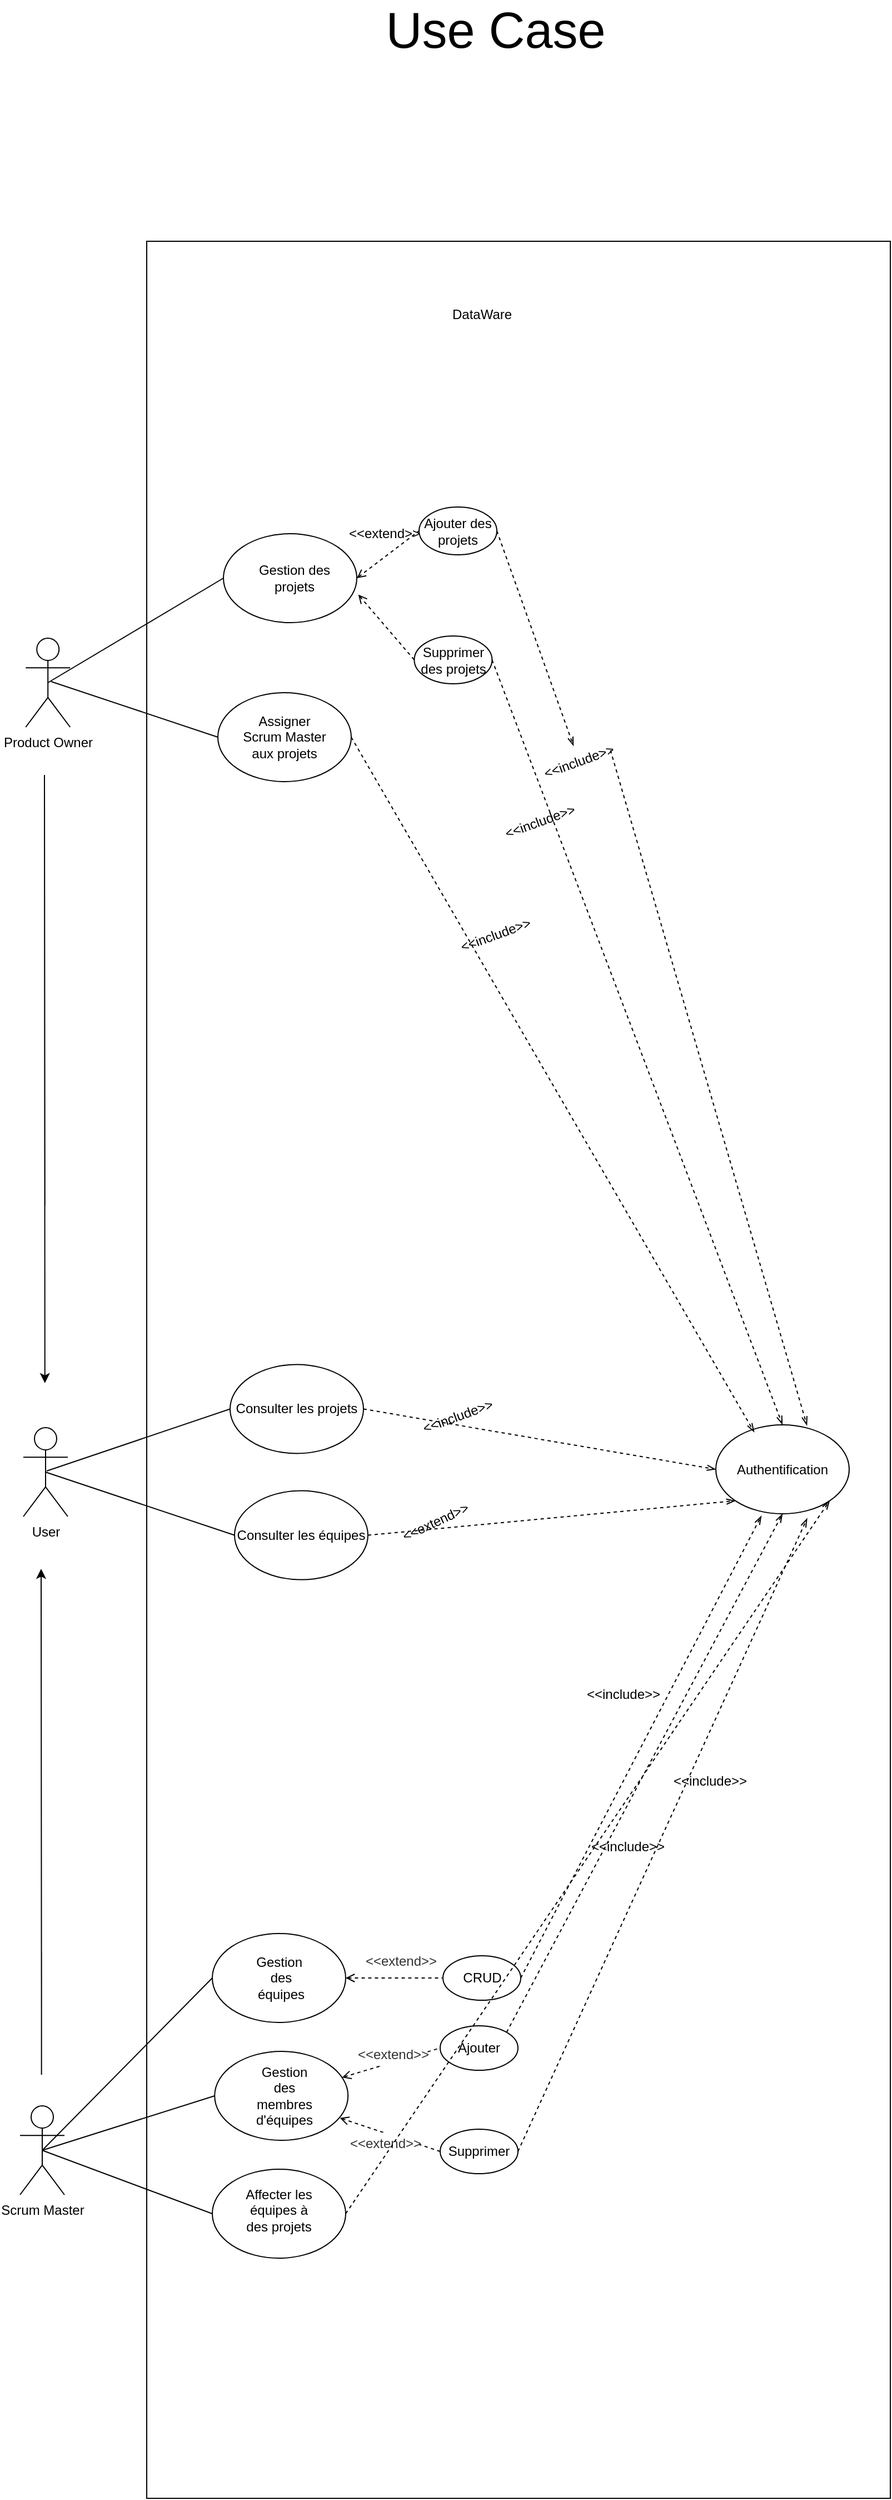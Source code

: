 <mxfile version="22.1.11" type="github" pages="3">
  <diagram name="Page-1" id="vLdt1EKLcYfqACjDj4Af">
    <mxGraphModel dx="722" dy="2949" grid="0" gridSize="10" guides="1" tooltips="1" connect="1" arrows="1" fold="1" page="0" pageScale="1" pageWidth="850" pageHeight="1100" math="0" shadow="0">
      <root>
        <mxCell id="0" />
        <mxCell id="1" parent="0" />
        <mxCell id="L7YuDO2iPrU_yHy6kH_p-1" value="" style="rounded=0;whiteSpace=wrap;html=1;" parent="1" vertex="1">
          <mxGeometry x="262" y="-1358" width="669" height="2030" as="geometry" />
        </mxCell>
        <mxCell id="L7YuDO2iPrU_yHy6kH_p-2" value="User" style="shape=umlActor;verticalLabelPosition=bottom;verticalAlign=top;html=1;outlineConnect=0;" parent="1" vertex="1">
          <mxGeometry x="151" y="-291" width="40" height="80" as="geometry" />
        </mxCell>
        <mxCell id="L7YuDO2iPrU_yHy6kH_p-3" value="Product Owner" style="shape=umlActor;verticalLabelPosition=bottom;verticalAlign=top;html=1;outlineConnect=0;" parent="1" vertex="1">
          <mxGeometry x="153.11" y="-1001" width="40" height="80" as="geometry" />
        </mxCell>
        <mxCell id="L7YuDO2iPrU_yHy6kH_p-4" value="Scrum Master" style="shape=umlActor;verticalLabelPosition=bottom;verticalAlign=top;html=1;outlineConnect=0;" parent="1" vertex="1">
          <mxGeometry x="148" y="319" width="40" height="80" as="geometry" />
        </mxCell>
        <mxCell id="L7YuDO2iPrU_yHy6kH_p-5" value="" style="endArrow=classic;html=1;rounded=0;" parent="1" edge="1">
          <mxGeometry width="50" height="50" relative="1" as="geometry">
            <mxPoint x="170.38" y="-491" as="sourcePoint" />
            <mxPoint x="170.38" y="-331" as="targetPoint" />
            <Array as="points">
              <mxPoint x="170" y="-878" />
            </Array>
          </mxGeometry>
        </mxCell>
        <mxCell id="L7YuDO2iPrU_yHy6kH_p-6" value="" style="endArrow=classic;html=1;rounded=0;" parent="1" edge="1">
          <mxGeometry width="50" height="50" relative="1" as="geometry">
            <mxPoint x="167.33" y="181" as="sourcePoint" />
            <mxPoint x="167" y="-164" as="targetPoint" />
            <Array as="points">
              <mxPoint x="167.33" y="291" />
              <mxPoint x="167.33" y="231" />
            </Array>
          </mxGeometry>
        </mxCell>
        <mxCell id="L7YuDO2iPrU_yHy6kH_p-19" value="Archivage Q/R" style="text;html=1;strokeColor=none;fillColor=none;align=center;verticalAlign=middle;whiteSpace=wrap;rounded=0;" parent="1" vertex="1">
          <mxGeometry x="351" y="189" width="60" height="30" as="geometry" />
        </mxCell>
        <mxCell id="L7YuDO2iPrU_yHy6kH_p-39" value="DataWare" style="text;strokeColor=none;fillColor=none;align=left;verticalAlign=middle;spacingLeft=4;spacingRight=4;overflow=hidden;points=[[0,0.5],[1,0.5]];portConstraint=eastwest;rotatable=0;whiteSpace=wrap;html=1;" parent="1" vertex="1">
          <mxGeometry x="531" y="-1307" width="80" height="30" as="geometry" />
        </mxCell>
        <mxCell id="L7YuDO2iPrU_yHy6kH_p-44" value="&amp;lt;&amp;lt;extend&amp;gt;&amp;gt;" style="text;html=1;strokeColor=none;fillColor=none;align=center;verticalAlign=middle;whiteSpace=wrap;rounded=0;rotation=-25;" parent="1" vertex="1">
          <mxGeometry x="492" y="-216" width="60" height="20" as="geometry" />
        </mxCell>
        <mxCell id="L7YuDO2iPrU_yHy6kH_p-51" value="" style="ellipse;whiteSpace=wrap;html=1;" parent="1" vertex="1">
          <mxGeometry x="774" y="-293.5" width="120" height="80" as="geometry" />
        </mxCell>
        <mxCell id="L7YuDO2iPrU_yHy6kH_p-52" value="Authentification" style="text;html=1;strokeColor=none;fillColor=none;align=center;verticalAlign=middle;whiteSpace=wrap;rounded=0;" parent="1" vertex="1">
          <mxGeometry x="799" y="-270" width="70" height="33" as="geometry" />
        </mxCell>
        <mxCell id="L7YuDO2iPrU_yHy6kH_p-65" value="&amp;lt;&amp;lt;include&amp;gt;&amp;gt;" style="text;html=1;strokeColor=none;fillColor=none;align=center;verticalAlign=middle;whiteSpace=wrap;rounded=0;rotation=0;" parent="1" vertex="1">
          <mxGeometry x="661" y="-66" width="60" height="30" as="geometry" />
        </mxCell>
        <mxCell id="L7YuDO2iPrU_yHy6kH_p-70" value="&lt;font style=&quot;font-size: 45px;&quot;&gt;Use Case&lt;/font&gt;" style="text;html=1;strokeColor=none;fillColor=none;align=center;verticalAlign=middle;whiteSpace=wrap;rounded=0;" parent="1" vertex="1">
          <mxGeometry x="461" y="-1563" width="230" height="30" as="geometry" />
        </mxCell>
        <mxCell id="L7YuDO2iPrU_yHy6kH_p-71" value="" style="ellipse;whiteSpace=wrap;html=1;" parent="1" vertex="1">
          <mxGeometry x="321" y="164" width="120" height="80" as="geometry" />
        </mxCell>
        <mxCell id="L7YuDO2iPrU_yHy6kH_p-72" value="" style="ellipse;whiteSpace=wrap;html=1;" parent="1" vertex="1">
          <mxGeometry x="323.11" y="270" width="120" height="80" as="geometry" />
        </mxCell>
        <mxCell id="L7YuDO2iPrU_yHy6kH_p-73" value="" style="ellipse;whiteSpace=wrap;html=1;" parent="1" vertex="1">
          <mxGeometry x="321" y="376" width="120" height="80" as="geometry" />
        </mxCell>
        <mxCell id="L7YuDO2iPrU_yHy6kH_p-74" value="Gestion des membres d&#39;équipes" style="text;html=1;strokeColor=none;fillColor=none;align=center;verticalAlign=middle;whiteSpace=wrap;rounded=0;" parent="1" vertex="1">
          <mxGeometry x="356" y="295" width="60" height="30" as="geometry" />
        </mxCell>
        <mxCell id="L7YuDO2iPrU_yHy6kH_p-75" value="Affecter les équipes à des projets" style="text;html=1;strokeColor=none;fillColor=none;align=center;verticalAlign=middle;whiteSpace=wrap;rounded=0;" parent="1" vertex="1">
          <mxGeometry x="344.95" y="382" width="72.11" height="61" as="geometry" />
        </mxCell>
        <mxCell id="L7YuDO2iPrU_yHy6kH_p-77" value="Gestion&amp;nbsp; des équipes" style="text;html=1;strokeColor=none;fillColor=none;align=center;verticalAlign=middle;whiteSpace=wrap;rounded=0;" parent="1" vertex="1">
          <mxGeometry x="353.11" y="189" width="60" height="30" as="geometry" />
        </mxCell>
        <mxCell id="L7YuDO2iPrU_yHy6kH_p-78" value="" style="endArrow=none;html=1;rounded=0;exitX=0.5;exitY=0.5;exitDx=0;exitDy=0;exitPerimeter=0;entryX=0;entryY=0.5;entryDx=0;entryDy=0;" parent="1" source="L7YuDO2iPrU_yHy6kH_p-4" target="L7YuDO2iPrU_yHy6kH_p-71" edge="1">
          <mxGeometry width="50" height="50" relative="1" as="geometry">
            <mxPoint x="166" y="49" as="sourcePoint" />
            <mxPoint x="350" y="201" as="targetPoint" />
          </mxGeometry>
        </mxCell>
        <mxCell id="L7YuDO2iPrU_yHy6kH_p-79" value="" style="endArrow=none;html=1;rounded=0;exitX=0.5;exitY=0.5;exitDx=0;exitDy=0;exitPerimeter=0;entryX=0;entryY=0.5;entryDx=0;entryDy=0;" parent="1" source="L7YuDO2iPrU_yHy6kH_p-4" target="L7YuDO2iPrU_yHy6kH_p-72" edge="1">
          <mxGeometry width="50" height="50" relative="1" as="geometry">
            <mxPoint x="188" y="379" as="sourcePoint" />
            <mxPoint x="372" y="531" as="targetPoint" />
          </mxGeometry>
        </mxCell>
        <mxCell id="L7YuDO2iPrU_yHy6kH_p-80" value="" style="endArrow=none;html=1;rounded=0;entryX=0;entryY=0.5;entryDx=0;entryDy=0;exitX=0.5;exitY=0.5;exitDx=0;exitDy=0;exitPerimeter=0;" parent="1" source="L7YuDO2iPrU_yHy6kH_p-4" target="L7YuDO2iPrU_yHy6kH_p-73" edge="1">
          <mxGeometry width="50" height="50" relative="1" as="geometry">
            <mxPoint x="170" y="361" as="sourcePoint" />
            <mxPoint x="382" y="541" as="targetPoint" />
          </mxGeometry>
        </mxCell>
        <mxCell id="L7YuDO2iPrU_yHy6kH_p-81" value="CRUD" style="ellipse;whiteSpace=wrap;html=1;" parent="1" vertex="1">
          <mxGeometry x="528.5" y="184" width="70" height="40" as="geometry" />
        </mxCell>
        <mxCell id="L7YuDO2iPrU_yHy6kH_p-82" value="" style="endArrow=none;dashed=1;html=1;rounded=0;entryX=0;entryY=0.5;entryDx=0;entryDy=0;exitX=1;exitY=0.5;exitDx=0;exitDy=0;startArrow=open;startFill=0;" parent="1" source="L7YuDO2iPrU_yHy6kH_p-71" target="L7YuDO2iPrU_yHy6kH_p-81" edge="1">
          <mxGeometry width="50" height="50" relative="1" as="geometry">
            <mxPoint x="422.68" y="72.72" as="sourcePoint" />
            <mxPoint x="525.68" y="210.72" as="targetPoint" />
          </mxGeometry>
        </mxCell>
        <mxCell id="L7YuDO2iPrU_yHy6kH_p-83" value="&amp;lt;&amp;lt;extend&amp;gt;&amp;gt;" style="text;html=1;align=center;verticalAlign=middle;whiteSpace=wrap;rounded=0;fillColor=default;fontColor=#333333;strokeColor=none;" parent="1" vertex="1">
          <mxGeometry x="461" y="179" width="60" height="20" as="geometry" />
        </mxCell>
        <mxCell id="L7YuDO2iPrU_yHy6kH_p-84" style="edgeStyle=none;curved=1;rounded=0;orthogonalLoop=1;jettySize=auto;html=1;exitX=0.5;exitY=0;exitDx=0;exitDy=0;fontSize=12;startSize=8;endSize=8;" parent="1" source="L7YuDO2iPrU_yHy6kH_p-81" target="L7YuDO2iPrU_yHy6kH_p-81" edge="1">
          <mxGeometry relative="1" as="geometry" />
        </mxCell>
        <mxCell id="L7YuDO2iPrU_yHy6kH_p-85" value="Ajouter" style="ellipse;whiteSpace=wrap;html=1;" parent="1" vertex="1">
          <mxGeometry x="526" y="247" width="70" height="40" as="geometry" />
        </mxCell>
        <mxCell id="L7YuDO2iPrU_yHy6kH_p-86" value="Supprimer" style="ellipse;whiteSpace=wrap;html=1;" parent="1" vertex="1">
          <mxGeometry x="526" y="340" width="70" height="40" as="geometry" />
        </mxCell>
        <mxCell id="L7YuDO2iPrU_yHy6kH_p-87" value="" style="endArrow=none;dashed=1;html=1;rounded=0;entryX=0;entryY=0.5;entryDx=0;entryDy=0;startArrow=open;startFill=0;" parent="1" source="L7YuDO2iPrU_yHy6kH_p-72" target="L7YuDO2iPrU_yHy6kH_p-85" edge="1">
          <mxGeometry width="50" height="50" relative="1" as="geometry">
            <mxPoint x="451" y="214" as="sourcePoint" />
            <mxPoint x="541" y="214" as="targetPoint" />
          </mxGeometry>
        </mxCell>
        <mxCell id="L7YuDO2iPrU_yHy6kH_p-88" value="&amp;lt;&amp;lt;extend&amp;gt;&amp;gt;" style="text;html=1;align=center;verticalAlign=middle;whiteSpace=wrap;rounded=0;fillColor=default;fontColor=#333333;strokeColor=none;" parent="1" vertex="1">
          <mxGeometry x="454" y="263" width="60" height="20" as="geometry" />
        </mxCell>
        <mxCell id="L7YuDO2iPrU_yHy6kH_p-89" value="" style="endArrow=none;dashed=1;html=1;rounded=0;entryX=0;entryY=0.5;entryDx=0;entryDy=0;exitX=0.939;exitY=0.749;exitDx=0;exitDy=0;startArrow=open;startFill=0;exitPerimeter=0;" parent="1" source="L7YuDO2iPrU_yHy6kH_p-72" target="L7YuDO2iPrU_yHy6kH_p-86" edge="1">
          <mxGeometry width="50" height="50" relative="1" as="geometry">
            <mxPoint x="451" y="214" as="sourcePoint" />
            <mxPoint x="541" y="214" as="targetPoint" />
          </mxGeometry>
        </mxCell>
        <mxCell id="L7YuDO2iPrU_yHy6kH_p-90" value="&amp;lt;&amp;lt;extend&amp;gt;&amp;gt;" style="text;html=1;align=center;verticalAlign=middle;whiteSpace=wrap;rounded=0;fillColor=default;fontColor=#333333;strokeColor=none;" parent="1" vertex="1">
          <mxGeometry x="447" y="343" width="60" height="20" as="geometry" />
        </mxCell>
        <mxCell id="L7YuDO2iPrU_yHy6kH_p-91" value="Consulter les équipes" style="ellipse;whiteSpace=wrap;html=1;" parent="1" vertex="1">
          <mxGeometry x="341" y="-234.23" width="120" height="80" as="geometry" />
        </mxCell>
        <mxCell id="L7YuDO2iPrU_yHy6kH_p-92" value="Consulter les projets" style="ellipse;whiteSpace=wrap;html=1;" parent="1" vertex="1">
          <mxGeometry x="337" y="-347.76" width="120" height="80" as="geometry" />
        </mxCell>
        <mxCell id="L7YuDO2iPrU_yHy6kH_p-93" value="" style="endArrow=none;html=1;rounded=0;entryX=0;entryY=0.5;entryDx=0;entryDy=0;" parent="1" target="L7YuDO2iPrU_yHy6kH_p-92" edge="1">
          <mxGeometry width="50" height="50" relative="1" as="geometry">
            <mxPoint x="172" y="-252" as="sourcePoint" />
            <mxPoint x="328" y="-464" as="targetPoint" />
          </mxGeometry>
        </mxCell>
        <mxCell id="L7YuDO2iPrU_yHy6kH_p-94" value="" style="endArrow=none;html=1;rounded=0;entryX=0;entryY=0.5;entryDx=0;entryDy=0;exitX=0.5;exitY=0.5;exitDx=0;exitDy=0;exitPerimeter=0;" parent="1" source="L7YuDO2iPrU_yHy6kH_p-2" target="L7YuDO2iPrU_yHy6kH_p-91" edge="1">
          <mxGeometry width="50" height="50" relative="1" as="geometry">
            <mxPoint x="182" y="-242" as="sourcePoint" />
            <mxPoint x="324" y="-690" as="targetPoint" />
          </mxGeometry>
        </mxCell>
        <mxCell id="L7YuDO2iPrU_yHy6kH_p-97" value="" style="endArrow=openThin;dashed=1;html=1;rounded=0;exitX=1;exitY=0.5;exitDx=0;exitDy=0;entryX=0;entryY=1;entryDx=0;entryDy=0;endFill=0;" parent="1" source="L7YuDO2iPrU_yHy6kH_p-91" target="L7YuDO2iPrU_yHy6kH_p-51" edge="1">
          <mxGeometry width="50" height="50" relative="1" as="geometry">
            <mxPoint x="444" y="-690" as="sourcePoint" />
            <mxPoint x="886" y="-272" as="targetPoint" />
          </mxGeometry>
        </mxCell>
        <mxCell id="L7YuDO2iPrU_yHy6kH_p-99" value="" style="ellipse;whiteSpace=wrap;html=1;" parent="1" vertex="1">
          <mxGeometry x="326" y="-952" width="120" height="80" as="geometry" />
        </mxCell>
        <mxCell id="L7YuDO2iPrU_yHy6kH_p-100" value="Assigner Scrum Master aux projets" style="text;html=1;strokeColor=none;fillColor=none;align=center;verticalAlign=middle;whiteSpace=wrap;rounded=0;" parent="1" vertex="1">
          <mxGeometry x="345" y="-930" width="82" height="36" as="geometry" />
        </mxCell>
        <mxCell id="L7YuDO2iPrU_yHy6kH_p-101" value="" style="ellipse;whiteSpace=wrap;html=1;" parent="1" vertex="1">
          <mxGeometry x="331" y="-1095" width="120" height="80" as="geometry" />
        </mxCell>
        <mxCell id="L7YuDO2iPrU_yHy6kH_p-102" value="Gestion des projets" style="text;html=1;strokeColor=none;fillColor=none;align=center;verticalAlign=middle;whiteSpace=wrap;rounded=0;" parent="1" vertex="1">
          <mxGeometry x="361" y="-1070" width="68" height="30" as="geometry" />
        </mxCell>
        <mxCell id="L7YuDO2iPrU_yHy6kH_p-103" value="" style="endArrow=none;html=1;rounded=0;exitX=0.5;exitY=0.5;exitDx=0;exitDy=0;exitPerimeter=0;entryX=0;entryY=0.5;entryDx=0;entryDy=0;" parent="1" source="L7YuDO2iPrU_yHy6kH_p-3" target="L7YuDO2iPrU_yHy6kH_p-101" edge="1">
          <mxGeometry width="50" height="50" relative="1" as="geometry">
            <mxPoint x="183" y="-951" as="sourcePoint" />
            <mxPoint x="318" y="-894" as="targetPoint" />
          </mxGeometry>
        </mxCell>
        <mxCell id="L7YuDO2iPrU_yHy6kH_p-104" value="" style="endArrow=none;html=1;rounded=0;entryX=0;entryY=0.5;entryDx=0;entryDy=0;" parent="1" target="L7YuDO2iPrU_yHy6kH_p-99" edge="1">
          <mxGeometry width="50" height="50" relative="1" as="geometry">
            <mxPoint x="176" y="-962" as="sourcePoint" />
            <mxPoint x="328" y="-884" as="targetPoint" />
          </mxGeometry>
        </mxCell>
        <mxCell id="L7YuDO2iPrU_yHy6kH_p-105" value="" style="endArrow=openThin;dashed=1;html=1;rounded=0;exitX=1;exitY=0.5;exitDx=0;exitDy=0;endFill=0;" parent="1" source="GyBS00rsFHVyNC-H7qDA-6" edge="1">
          <mxGeometry width="50" height="50" relative="1" as="geometry">
            <mxPoint x="438" y="-894" as="sourcePoint" />
            <mxPoint x="856" y="-293" as="targetPoint" />
          </mxGeometry>
        </mxCell>
        <mxCell id="L7YuDO2iPrU_yHy6kH_p-106" value="" style="endArrow=openThin;dashed=1;html=1;rounded=0;exitX=1;exitY=0.5;exitDx=0;exitDy=0;endFill=0;entryX=0.288;entryY=0.083;entryDx=0;entryDy=0;entryPerimeter=0;" parent="1" source="L7YuDO2iPrU_yHy6kH_p-99" target="L7YuDO2iPrU_yHy6kH_p-51" edge="1">
          <mxGeometry width="50" height="50" relative="1" as="geometry">
            <mxPoint x="448" y="-884" as="sourcePoint" />
            <mxPoint x="839" y="-285" as="targetPoint" />
          </mxGeometry>
        </mxCell>
        <mxCell id="L7YuDO2iPrU_yHy6kH_p-107" value="Ajouter des projets" style="ellipse;whiteSpace=wrap;html=1;" parent="1" vertex="1">
          <mxGeometry x="507" y="-1119" width="70" height="43" as="geometry" />
        </mxCell>
        <mxCell id="L7YuDO2iPrU_yHy6kH_p-108" value="&amp;lt;&amp;lt;extend&amp;gt;&amp;gt;" style="text;html=1;strokeColor=none;fillColor=none;align=center;verticalAlign=middle;whiteSpace=wrap;rounded=0;rotation=0;" parent="1" vertex="1">
          <mxGeometry x="446" y="-1105" width="60" height="20" as="geometry" />
        </mxCell>
        <mxCell id="L7YuDO2iPrU_yHy6kH_p-109" value="" style="endArrow=none;dashed=1;html=1;rounded=0;exitX=1;exitY=0.5;exitDx=0;exitDy=0;entryX=0;entryY=0.5;entryDx=0;entryDy=0;startArrow=open;startFill=0;" parent="1" source="L7YuDO2iPrU_yHy6kH_p-101" target="L7YuDO2iPrU_yHy6kH_p-107" edge="1">
          <mxGeometry width="50" height="50" relative="1" as="geometry">
            <mxPoint x="451" y="-466" as="sourcePoint" />
            <mxPoint x="531" y="-466" as="targetPoint" />
            <Array as="points" />
          </mxGeometry>
        </mxCell>
        <mxCell id="GyBS00rsFHVyNC-H7qDA-1" value="Supprimer des projets" style="ellipse;whiteSpace=wrap;html=1;" vertex="1" parent="1">
          <mxGeometry x="502.71" y="-1003" width="70" height="43" as="geometry" />
        </mxCell>
        <mxCell id="GyBS00rsFHVyNC-H7qDA-2" value="" style="endArrow=none;dashed=1;html=1;rounded=0;exitX=1.011;exitY=0.685;exitDx=0;exitDy=0;entryX=0;entryY=0.5;entryDx=0;entryDy=0;startArrow=open;startFill=0;exitPerimeter=0;" edge="1" parent="1" source="L7YuDO2iPrU_yHy6kH_p-101" target="GyBS00rsFHVyNC-H7qDA-1">
          <mxGeometry width="50" height="50" relative="1" as="geometry">
            <mxPoint x="461" y="-1045" as="sourcePoint" />
            <mxPoint x="517" y="-1088" as="targetPoint" />
            <Array as="points" />
          </mxGeometry>
        </mxCell>
        <mxCell id="GyBS00rsFHVyNC-H7qDA-3" value="" style="endArrow=openThin;dashed=1;html=1;rounded=0;exitX=1;exitY=0.5;exitDx=0;exitDy=0;endFill=0;entryX=0.5;entryY=0;entryDx=0;entryDy=0;" edge="1" parent="1" source="GyBS00rsFHVyNC-H7qDA-1" target="L7YuDO2iPrU_yHy6kH_p-51">
          <mxGeometry width="50" height="50" relative="1" as="geometry">
            <mxPoint x="587" y="-1087" as="sourcePoint" />
            <mxPoint x="866" y="-283" as="targetPoint" />
          </mxGeometry>
        </mxCell>
        <mxCell id="GyBS00rsFHVyNC-H7qDA-4" value="&amp;lt;&amp;lt;include&amp;gt;&amp;gt;" style="text;html=1;strokeColor=none;fillColor=none;align=center;verticalAlign=middle;whiteSpace=wrap;rounded=0;rotation=-20;" vertex="1" parent="1">
          <mxGeometry x="546" y="-749" width="60" height="30" as="geometry" />
        </mxCell>
        <mxCell id="GyBS00rsFHVyNC-H7qDA-5" value="&amp;lt;&amp;lt;include&amp;gt;&amp;gt;" style="text;html=1;strokeColor=none;fillColor=none;align=center;verticalAlign=middle;whiteSpace=wrap;rounded=0;rotation=-20;" vertex="1" parent="1">
          <mxGeometry x="586" y="-851" width="60" height="30" as="geometry" />
        </mxCell>
        <mxCell id="GyBS00rsFHVyNC-H7qDA-7" value="" style="endArrow=openThin;dashed=1;html=1;rounded=0;exitX=1;exitY=0.5;exitDx=0;exitDy=0;endFill=0;" edge="1" parent="1" source="L7YuDO2iPrU_yHy6kH_p-107" target="GyBS00rsFHVyNC-H7qDA-6">
          <mxGeometry width="50" height="50" relative="1" as="geometry">
            <mxPoint x="577" y="-1097" as="sourcePoint" />
            <mxPoint x="856" y="-293" as="targetPoint" />
          </mxGeometry>
        </mxCell>
        <mxCell id="GyBS00rsFHVyNC-H7qDA-6" value="&amp;lt;&amp;lt;include&amp;gt;&amp;gt;" style="text;html=1;strokeColor=none;fillColor=none;align=center;verticalAlign=middle;whiteSpace=wrap;rounded=0;rotation=-20;" vertex="1" parent="1">
          <mxGeometry x="621" y="-905" width="60" height="30" as="geometry" />
        </mxCell>
        <mxCell id="GyBS00rsFHVyNC-H7qDA-9" value="" style="endArrow=openThin;dashed=1;html=1;rounded=0;exitX=1;exitY=0.5;exitDx=0;exitDy=0;entryX=0;entryY=0.5;entryDx=0;entryDy=0;endFill=0;" edge="1" parent="1" source="L7YuDO2iPrU_yHy6kH_p-92" target="L7YuDO2iPrU_yHy6kH_p-51">
          <mxGeometry width="50" height="50" relative="1" as="geometry">
            <mxPoint x="457" y="-308" as="sourcePoint" />
            <mxPoint x="876" y="-282" as="targetPoint" />
          </mxGeometry>
        </mxCell>
        <mxCell id="L7YuDO2iPrU_yHy6kH_p-96" value="&amp;lt;&amp;lt;include&amp;gt;&amp;gt;" style="text;html=1;strokeColor=none;fillColor=none;align=center;verticalAlign=middle;whiteSpace=wrap;rounded=0;rotation=-20;" parent="1" vertex="1">
          <mxGeometry x="512" y="-316" width="60" height="30" as="geometry" />
        </mxCell>
        <mxCell id="GyBS00rsFHVyNC-H7qDA-10" value="" style="endArrow=openThin;dashed=1;html=1;rounded=0;exitX=1;exitY=0.5;exitDx=0;exitDy=0;endFill=0;entryX=0.342;entryY=1.022;entryDx=0;entryDy=0;entryPerimeter=0;" edge="1" parent="1" source="L7YuDO2iPrU_yHy6kH_p-81" target="L7YuDO2iPrU_yHy6kH_p-51">
          <mxGeometry width="50" height="50" relative="1" as="geometry">
            <mxPoint x="456" y="-902" as="sourcePoint" />
            <mxPoint x="819" y="-277" as="targetPoint" />
          </mxGeometry>
        </mxCell>
        <mxCell id="GyBS00rsFHVyNC-H7qDA-11" value="" style="endArrow=openThin;dashed=1;html=1;rounded=0;exitX=1;exitY=0;exitDx=0;exitDy=0;endFill=0;entryX=0.5;entryY=1;entryDx=0;entryDy=0;" edge="1" parent="1" source="L7YuDO2iPrU_yHy6kH_p-85" target="L7YuDO2iPrU_yHy6kH_p-51">
          <mxGeometry width="50" height="50" relative="1" as="geometry">
            <mxPoint x="609" y="214" as="sourcePoint" />
            <mxPoint x="825" y="-202" as="targetPoint" />
          </mxGeometry>
        </mxCell>
        <mxCell id="GyBS00rsFHVyNC-H7qDA-12" value="" style="endArrow=openThin;dashed=1;html=1;rounded=0;exitX=1;exitY=0.5;exitDx=0;exitDy=0;endFill=0;entryX=0.685;entryY=1.051;entryDx=0;entryDy=0;entryPerimeter=0;" edge="1" parent="1" source="L7YuDO2iPrU_yHy6kH_p-86" target="L7YuDO2iPrU_yHy6kH_p-51">
          <mxGeometry width="50" height="50" relative="1" as="geometry">
            <mxPoint x="619" y="224" as="sourcePoint" />
            <mxPoint x="835" y="-192" as="targetPoint" />
          </mxGeometry>
        </mxCell>
        <mxCell id="GyBS00rsFHVyNC-H7qDA-13" value="" style="endArrow=openThin;dashed=1;html=1;rounded=0;exitX=1;exitY=0.5;exitDx=0;exitDy=0;endFill=0;entryX=1;entryY=1;entryDx=0;entryDy=0;" edge="1" parent="1" source="L7YuDO2iPrU_yHy6kH_p-73" target="L7YuDO2iPrU_yHy6kH_p-51">
          <mxGeometry width="50" height="50" relative="1" as="geometry">
            <mxPoint x="606" y="370" as="sourcePoint" />
            <mxPoint x="866" y="-199" as="targetPoint" />
          </mxGeometry>
        </mxCell>
        <mxCell id="GyBS00rsFHVyNC-H7qDA-14" value="&amp;lt;&amp;lt;include&amp;gt;&amp;gt;" style="text;html=1;strokeColor=none;fillColor=none;align=center;verticalAlign=middle;whiteSpace=wrap;rounded=0;rotation=0;" vertex="1" parent="1">
          <mxGeometry x="739" y="12" width="60" height="30" as="geometry" />
        </mxCell>
        <mxCell id="GyBS00rsFHVyNC-H7qDA-16" value="&amp;lt;&amp;lt;include&amp;gt;&amp;gt;" style="text;html=1;strokeColor=none;fillColor=none;align=center;verticalAlign=middle;whiteSpace=wrap;rounded=0;rotation=0;" vertex="1" parent="1">
          <mxGeometry x="665" y="71" width="60" height="30" as="geometry" />
        </mxCell>
      </root>
    </mxGraphModel>
  </diagram>
  <diagram id="OqIGuRWAofvZ5ptTFjWC" name="Page-2">
    <mxGraphModel dx="1483" dy="1623" grid="0" gridSize="10" guides="1" tooltips="1" connect="1" arrows="1" fold="1" page="0" pageScale="1" pageWidth="850" pageHeight="1100" math="0" shadow="0">
      <root>
        <mxCell id="0" />
        <mxCell id="1" parent="0" />
        <mxCell id="jC29rBvByMUPAwXHaS5y-18" value="Projects" style="swimlane;fontStyle=1;align=center;verticalAlign=top;childLayout=stackLayout;horizontal=1;startSize=26;horizontalStack=0;resizeParent=1;resizeParentMax=0;resizeLast=0;collapsible=1;marginBottom=0;whiteSpace=wrap;html=1;" parent="1" vertex="1">
          <mxGeometry x="130.67" y="1109.99" width="160" height="120" as="geometry" />
        </mxCell>
        <mxCell id="jC29rBvByMUPAwXHaS5y-19" value="+ ID Projects:&amp;nbsp; &amp;nbsp; &amp;nbsp;INT&lt;br style=&quot;border-color: var(--border-color);&quot;&gt;+ Nom&amp;nbsp; :&amp;nbsp; &amp;nbsp; &amp;nbsp; &amp;nbsp; &amp;nbsp; &amp;nbsp; STRING&lt;br style=&quot;border-color: var(--border-color);&quot;&gt;+ Description&amp;nbsp; &amp;nbsp; STRING&lt;br&gt;+Date_Debut&amp;nbsp; &amp;nbsp; type:date ;&lt;br&gt;+Date_Fin&amp;nbsp; &amp;nbsp; &amp;nbsp; &amp;nbsp; &amp;nbsp;type:date;&lt;br&gt;&lt;br&gt;&lt;br&gt;&amp;nbsp;" style="text;strokeColor=none;fillColor=none;align=left;verticalAlign=top;spacingLeft=4;spacingRight=4;overflow=hidden;rotatable=0;points=[[0,0.5],[1,0.5]];portConstraint=eastwest;whiteSpace=wrap;html=1;" parent="jC29rBvByMUPAwXHaS5y-18" vertex="1">
          <mxGeometry y="26" width="160" height="94" as="geometry" />
        </mxCell>
        <mxCell id="jC29rBvByMUPAwXHaS5y-20" value="" style="line;strokeWidth=1;fillColor=none;align=left;verticalAlign=middle;spacingTop=-1;spacingLeft=3;spacingRight=3;rotatable=0;labelPosition=right;points=[];portConstraint=eastwest;strokeColor=inherit;" parent="jC29rBvByMUPAwXHaS5y-18" vertex="1">
          <mxGeometry y="120" width="160" as="geometry" />
        </mxCell>
        <mxCell id="jC29rBvByMUPAwXHaS5y-22" value="User" style="swimlane;fontStyle=1;align=center;verticalAlign=top;childLayout=stackLayout;horizontal=1;startSize=26;horizontalStack=0;resizeParent=1;resizeParentMax=0;resizeLast=0;collapsible=1;marginBottom=0;whiteSpace=wrap;html=1;" parent="1" vertex="1">
          <mxGeometry x="490" y="1110" width="189" height="290" as="geometry" />
        </mxCell>
        <mxCell id="jC29rBvByMUPAwXHaS5y-24" value="#&amp;nbsp;id_user :&amp;nbsp; INT&lt;br&gt;#&amp;nbsp;First_name : STRING&lt;br&gt;#&amp;nbsp;Last_Name:&amp;nbsp; STRING&lt;br&gt;# Email:&amp;nbsp; &amp;nbsp;STRING;&lt;br&gt;# Password:&amp;nbsp; INT&lt;br&gt;# Téléphone : INT&amp;nbsp;&lt;br style=&quot;border-color: var(--border-color);&quot;&gt;# Rôle :&amp;nbsp; &amp;nbsp; &amp;nbsp;STRING,&lt;br style=&quot;border-color: var(--border-color);&quot;&gt;# Equipe ID : INT&amp;nbsp;&lt;br&gt;# Project_Name: STRING" style="text;strokeColor=none;fillColor=none;align=left;verticalAlign=top;spacingLeft=4;spacingRight=4;overflow=hidden;rotatable=0;points=[[0,0.5],[1,0.5]];portConstraint=eastwest;whiteSpace=wrap;html=1;" parent="jC29rBvByMUPAwXHaS5y-22" vertex="1">
          <mxGeometry y="26" width="189" height="144" as="geometry" />
        </mxCell>
        <mxCell id="jC29rBvByMUPAwXHaS5y-25" value="" style="line;strokeWidth=1;fillColor=none;align=left;verticalAlign=middle;spacingTop=-1;spacingLeft=3;spacingRight=3;rotatable=0;labelPosition=right;points=[];portConstraint=eastwest;strokeColor=inherit;" parent="jC29rBvByMUPAwXHaS5y-22" vertex="1">
          <mxGeometry y="170" width="189" height="8" as="geometry" />
        </mxCell>
        <mxCell id="jC29rBvByMUPAwXHaS5y-26" value="&lt;ul style=&quot;border: 0px solid rgb(217, 217, 227); box-sizing: border-box; --tw-border-spacing-x: 0; --tw-border-spacing-y: 0; --tw-translate-x: 0; --tw-translate-y: 0; --tw-rotate: 0; --tw-skew-x: 0; --tw-skew-y: 0; --tw-scale-x: 1; --tw-scale-y: 1; --tw-pan-x: ; --tw-pan-y: ; --tw-pinch-zoom: ; --tw-scroll-snap-strictness: proximity; --tw-gradient-from-position: ; --tw-gradient-via-position: ; --tw-gradient-to-position: ; --tw-ordinal: ; --tw-slashed-zero: ; --tw-numeric-figure: ; --tw-numeric-spacing: ; --tw-numeric-fraction: ; --tw-ring-inset: ; --tw-ring-offset-width: 0px; --tw-ring-offset-color: #fff; --tw-ring-color: rgba(69,89,164,.5); --tw-ring-offset-shadow: 0 0 transparent; --tw-ring-shadow: 0 0 transparent; --tw-shadow: 0 0 transparent; --tw-shadow-colored: 0 0 transparent; --tw-blur: ; --tw-brightness: ; --tw-contrast: ; --tw-grayscale: ; --tw-hue-rotate: ; --tw-invert: ; --tw-saturate: ; --tw-sepia: ; --tw-drop-shadow: ; --tw-backdrop-blur: ; --tw-backdrop-brightness: ; --tw-backdrop-contrast: ; --tw-backdrop-grayscale: ; --tw-backdrop-hue-rotate: ; --tw-backdrop-invert: ; --tw-backdrop-opacity: ; --tw-backdrop-saturate: ; --tw-backdrop-sepia: ; list-style-position: initial; list-style-image: initial; margin: 0px 0px 0px 1rem; padding: 0px; display: flex; flex-direction: column; color: rgb(15, 15, 15); font-family: Söhne, ui-sans-serif, system-ui, -apple-system, &amp;quot;Segoe UI&amp;quot;, Roboto, Ubuntu, Cantarell, &amp;quot;Noto Sans&amp;quot;, sans-serif, &amp;quot;Helvetica Neue&amp;quot;, Arial, &amp;quot;Apple Color Emoji&amp;quot;, &amp;quot;Segoe UI Emoji&amp;quot;, &amp;quot;Segoe UI Symbol&amp;quot;, &amp;quot;Noto Color Emoji&amp;quot;; font-size: 16px;&quot;&gt;&lt;li style=&quot;border: 0px solid rgb(217, 217, 227); box-sizing: border-box; --tw-border-spacing-x: 0; --tw-border-spacing-y: 0; --tw-translate-x: 0; --tw-translate-y: 0; --tw-rotate: 0; --tw-skew-x: 0; --tw-skew-y: 0; --tw-scale-x: 1; --tw-scale-y: 1; --tw-pan-x: ; --tw-pan-y: ; --tw-pinch-zoom: ; --tw-scroll-snap-strictness: proximity; --tw-gradient-from-position: ; --tw-gradient-via-position: ; --tw-gradient-to-position: ; --tw-ordinal: ; --tw-slashed-zero: ; --tw-numeric-figure: ; --tw-numeric-spacing: ; --tw-numeric-fraction: ; --tw-ring-inset: ; --tw-ring-offset-width: 0px; --tw-ring-offset-color: #fff; --tw-ring-color: rgba(69,89,164,.5); --tw-ring-offset-shadow: 0 0 transparent; --tw-ring-shadow: 0 0 transparent; --tw-shadow: 0 0 transparent; --tw-shadow-colored: 0 0 transparent; --tw-blur: ; --tw-brightness: ; --tw-contrast: ; --tw-grayscale: ; --tw-hue-rotate: ; --tw-invert: ; --tw-saturate: ; --tw-sepia: ; --tw-drop-shadow: ; --tw-backdrop-blur: ; --tw-backdrop-brightness: ; --tw-backdrop-contrast: ; --tw-backdrop-grayscale: ; --tw-backdrop-hue-rotate: ; --tw-backdrop-invert: ; --tw-backdrop-opacity: ; --tw-backdrop-saturate: ; --tw-backdrop-sepia: ; margin: 0px; padding-left: 0.375em; display: block; min-height: 28px;&quot;&gt;&lt;code style=&quot;border: 0px solid rgb(217, 217, 227); box-sizing: border-box; --tw-border-spacing-x: 0; --tw-border-spacing-y: 0; --tw-translate-x: 0; --tw-translate-y: 0; --tw-rotate: 0; --tw-skew-x: 0; --tw-skew-y: 0; --tw-scale-x: 1; --tw-scale-y: 1; --tw-pan-x: ; --tw-pan-y: ; --tw-pinch-zoom: ; --tw-scroll-snap-strictness: proximity; --tw-gradient-from-position: ; --tw-gradient-via-position: ; --tw-gradient-to-position: ; --tw-ordinal: ; --tw-slashed-zero: ; --tw-numeric-figure: ; --tw-numeric-spacing: ; --tw-numeric-fraction: ; --tw-ring-inset: ; --tw-ring-offset-width: 0px; --tw-ring-offset-color: #fff; --tw-ring-color: rgba(69,89,164,.5); --tw-ring-offset-shadow: 0 0 transparent; --tw-ring-shadow: 0 0 transparent; --tw-shadow: 0 0 transparent; --tw-shadow-colored: 0 0 transparent; --tw-blur: ; --tw-brightness: ; --tw-contrast: ; --tw-grayscale: ; --tw-hue-rotate: ; --tw-invert: ; --tw-saturate: ; --tw-sepia: ; --tw-drop-shadow: ; --tw-backdrop-blur: ; --tw-backdrop-brightness: ; --tw-backdrop-contrast: ; --tw-backdrop-grayscale: ; --tw-backdrop-hue-rotate: ; --tw-backdrop-invert: ; --tw-backdrop-opacity: ; --tw-backdrop-saturate: ; --tw-backdrop-sepia: ; font-size: 0.875em; color: var(--tw-prose-code); font-family: &amp;quot;Söhne Mono&amp;quot;, Monaco, &amp;quot;Andale Mono&amp;quot;, &amp;quot;Ubuntu Mono&amp;quot;, monospace !important;&quot;&gt;# Authentification()&lt;/code&gt;&lt;/li&gt;&lt;li style=&quot;border: 0px solid rgb(217, 217, 227); box-sizing: border-box; --tw-border-spacing-x: 0; --tw-border-spacing-y: 0; --tw-translate-x: 0; --tw-translate-y: 0; --tw-rotate: 0; --tw-skew-x: 0; --tw-skew-y: 0; --tw-scale-x: 1; --tw-scale-y: 1; --tw-pan-x: ; --tw-pan-y: ; --tw-pinch-zoom: ; --tw-scroll-snap-strictness: proximity; --tw-gradient-from-position: ; --tw-gradient-via-position: ; --tw-gradient-to-position: ; --tw-ordinal: ; --tw-slashed-zero: ; --tw-numeric-figure: ; --tw-numeric-spacing: ; --tw-numeric-fraction: ; --tw-ring-inset: ; --tw-ring-offset-width: 0px; --tw-ring-offset-color: #fff; --tw-ring-color: rgba(69,89,164,.5); --tw-ring-offset-shadow: 0 0 transparent; --tw-ring-shadow: 0 0 transparent; --tw-shadow: 0 0 transparent; --tw-shadow-colored: 0 0 transparent; --tw-blur: ; --tw-brightness: ; --tw-contrast: ; --tw-grayscale: ; --tw-hue-rotate: ; --tw-invert: ; --tw-saturate: ; --tw-sepia: ; --tw-drop-shadow: ; --tw-backdrop-blur: ; --tw-backdrop-brightness: ; --tw-backdrop-contrast: ; --tw-backdrop-grayscale: ; --tw-backdrop-hue-rotate: ; --tw-backdrop-invert: ; --tw-backdrop-opacity: ; --tw-backdrop-saturate: ; --tw-backdrop-sepia: ; margin: 0px; padding-left: 0.375em; display: block; min-height: 28px;&quot;&gt;&lt;span style=&quot;color: var(--tw-prose-code); background-color: initial;&quot;&gt;# Inscription()&lt;/span&gt;&lt;/li&gt;&lt;li style=&quot;border: 0px solid rgb(217, 217, 227); box-sizing: border-box; --tw-border-spacing-x: 0; --tw-border-spacing-y: 0; --tw-translate-x: 0; --tw-translate-y: 0; --tw-rotate: 0; --tw-skew-x: 0; --tw-skew-y: 0; --tw-scale-x: 1; --tw-scale-y: 1; --tw-pan-x: ; --tw-pan-y: ; --tw-pinch-zoom: ; --tw-scroll-snap-strictness: proximity; --tw-gradient-from-position: ; --tw-gradient-via-position: ; --tw-gradient-to-position: ; --tw-ordinal: ; --tw-slashed-zero: ; --tw-numeric-figure: ; --tw-numeric-spacing: ; --tw-numeric-fraction: ; --tw-ring-inset: ; --tw-ring-offset-width: 0px; --tw-ring-offset-color: #fff; --tw-ring-color: rgba(69,89,164,.5); --tw-ring-offset-shadow: 0 0 transparent; --tw-ring-shadow: 0 0 transparent; --tw-shadow: 0 0 transparent; --tw-shadow-colored: 0 0 transparent; --tw-blur: ; --tw-brightness: ; --tw-contrast: ; --tw-grayscale: ; --tw-hue-rotate: ; --tw-invert: ; --tw-saturate: ; --tw-sepia: ; --tw-drop-shadow: ; --tw-backdrop-blur: ; --tw-backdrop-brightness: ; --tw-backdrop-contrast: ; --tw-backdrop-grayscale: ; --tw-backdrop-hue-rotate: ; --tw-backdrop-invert: ; --tw-backdrop-opacity: ; --tw-backdrop-saturate: ; --tw-backdrop-sepia: ; margin: 0px; padding-left: 0.375em; display: block; min-height: 28px;&quot;&gt;&lt;span style=&quot;color: var(--tw-prose-code); font-family: &amp;quot;Söhne Mono&amp;quot;, Monaco, &amp;quot;Andale Mono&amp;quot;, &amp;quot;Ubuntu Mono&amp;quot;, monospace; font-size: 0.875em; background-color: initial;&quot;&gt;# Consultation()&lt;/span&gt;&lt;/li&gt;&lt;li style=&quot;border: 0px solid rgb(217, 217, 227); box-sizing: border-box; --tw-border-spacing-x: 0; --tw-border-spacing-y: 0; --tw-translate-x: 0; --tw-translate-y: 0; --tw-rotate: 0; --tw-skew-x: 0; --tw-skew-y: 0; --tw-scale-x: 1; --tw-scale-y: 1; --tw-pan-x: ; --tw-pan-y: ; --tw-pinch-zoom: ; --tw-scroll-snap-strictness: proximity; --tw-gradient-from-position: ; --tw-gradient-via-position: ; --tw-gradient-to-position: ; --tw-ordinal: ; --tw-slashed-zero: ; --tw-numeric-figure: ; --tw-numeric-spacing: ; --tw-numeric-fraction: ; --tw-ring-inset: ; --tw-ring-offset-width: 0px; --tw-ring-offset-color: #fff; --tw-ring-color: rgba(69,89,164,.5); --tw-ring-offset-shadow: 0 0 transparent; --tw-ring-shadow: 0 0 transparent; --tw-shadow: 0 0 transparent; --tw-shadow-colored: 0 0 transparent; --tw-blur: ; --tw-brightness: ; --tw-contrast: ; --tw-grayscale: ; --tw-hue-rotate: ; --tw-invert: ; --tw-saturate: ; --tw-sepia: ; --tw-drop-shadow: ; --tw-backdrop-blur: ; --tw-backdrop-brightness: ; --tw-backdrop-contrast: ; --tw-backdrop-grayscale: ; --tw-backdrop-hue-rotate: ; --tw-backdrop-invert: ; --tw-backdrop-opacity: ; --tw-backdrop-saturate: ; --tw-backdrop-sepia: ; margin: 0px; padding-left: 0.375em; display: block; min-height: 28px;&quot;&gt;&lt;code style=&quot;border: 0px solid rgb(217, 217, 227); box-sizing: border-box; --tw-border-spacing-x: 0; --tw-border-spacing-y: 0; --tw-translate-x: 0; --tw-translate-y: 0; --tw-rotate: 0; --tw-skew-x: 0; --tw-skew-y: 0; --tw-scale-x: 1; --tw-scale-y: 1; --tw-pan-x: ; --tw-pan-y: ; --tw-pinch-zoom: ; --tw-scroll-snap-strictness: proximity; --tw-gradient-from-position: ; --tw-gradient-via-position: ; --tw-gradient-to-position: ; --tw-ordinal: ; --tw-slashed-zero: ; --tw-numeric-figure: ; --tw-numeric-spacing: ; --tw-numeric-fraction: ; --tw-ring-inset: ; --tw-ring-offset-width: 0px; --tw-ring-offset-color: #fff; --tw-ring-color: rgba(69,89,164,.5); --tw-ring-offset-shadow: 0 0 transparent; --tw-ring-shadow: 0 0 transparent; --tw-shadow: 0 0 transparent; --tw-shadow-colored: 0 0 transparent; --tw-blur: ; --tw-brightness: ; --tw-contrast: ; --tw-grayscale: ; --tw-hue-rotate: ; --tw-invert: ; --tw-saturate: ; --tw-sepia: ; --tw-drop-shadow: ; --tw-backdrop-blur: ; --tw-backdrop-brightness: ; --tw-backdrop-contrast: ; --tw-backdrop-grayscale: ; --tw-backdrop-hue-rotate: ; --tw-backdrop-invert: ; --tw-backdrop-opacity: ; --tw-backdrop-saturate: ; --tw-backdrop-sepia: ; font-size: 0.875em; color: var(--tw-prose-code); font-family: &amp;quot;Söhne Mono&amp;quot;, Monaco, &amp;quot;Andale Mono&amp;quot;, &amp;quot;Ubuntu Mono&amp;quot;, monospace !important;&quot;&gt;&amp;nbsp;&lt;/code&gt;&lt;/li&gt;&lt;/ul&gt;" style="text;strokeColor=none;fillColor=none;align=left;verticalAlign=top;spacingLeft=4;spacingRight=4;overflow=hidden;rotatable=0;points=[[0,0.5],[1,0.5]];portConstraint=eastwest;whiteSpace=wrap;html=1;" parent="jC29rBvByMUPAwXHaS5y-22" vertex="1">
          <mxGeometry y="178" width="189" height="112" as="geometry" />
        </mxCell>
        <mxCell id="jC29rBvByMUPAwXHaS5y-33" value="&lt;font style=&quot;font-size: 35px;&quot;&gt;Class Diagram&lt;/font&gt;" style="text;html=1;strokeColor=none;fillColor=none;align=center;verticalAlign=middle;whiteSpace=wrap;rounded=0;" parent="1" vertex="1">
          <mxGeometry x="403" y="571" width="260" height="30" as="geometry" />
        </mxCell>
        <mxCell id="jC29rBvByMUPAwXHaS5y-34" value="Equipe" style="swimlane;fontStyle=1;align=center;verticalAlign=top;childLayout=stackLayout;horizontal=1;startSize=26;horizontalStack=0;resizeParent=1;resizeParentMax=0;resizeLast=0;collapsible=1;marginBottom=0;whiteSpace=wrap;html=1;" parent="1" vertex="1">
          <mxGeometry x="129" y="1423" width="160" height="170" as="geometry" />
        </mxCell>
        <mxCell id="jC29rBvByMUPAwXHaS5y-35" value="id: int&lt;br&gt;Nom: string&lt;br&gt;date_creation: date" style="text;strokeColor=none;fillColor=none;align=left;verticalAlign=top;spacingLeft=4;spacingRight=4;overflow=hidden;rotatable=0;points=[[0,0.5],[1,0.5]];portConstraint=eastwest;whiteSpace=wrap;html=1;" parent="jC29rBvByMUPAwXHaS5y-34" vertex="1">
          <mxGeometry y="26" width="160" height="74" as="geometry" />
        </mxCell>
        <mxCell id="jC29rBvByMUPAwXHaS5y-36" value="" style="line;strokeWidth=1;fillColor=none;align=left;verticalAlign=middle;spacingTop=-1;spacingLeft=3;spacingRight=3;rotatable=0;labelPosition=right;points=[];portConstraint=eastwest;strokeColor=inherit;" parent="jC29rBvByMUPAwXHaS5y-34" vertex="1">
          <mxGeometry y="100" width="160" height="8" as="geometry" />
        </mxCell>
        <mxCell id="jC29rBvByMUPAwXHaS5y-37" value="crudEquipe()" style="text;strokeColor=none;fillColor=none;align=left;verticalAlign=top;spacingLeft=4;spacingRight=4;overflow=hidden;rotatable=0;points=[[0,0.5],[1,0.5]];portConstraint=eastwest;whiteSpace=wrap;html=1;" parent="jC29rBvByMUPAwXHaS5y-34" vertex="1">
          <mxGeometry y="108" width="160" height="62" as="geometry" />
        </mxCell>
        <mxCell id="jC29rBvByMUPAwXHaS5y-38" value="2..*" style="text;html=1;strokeColor=none;fillColor=none;align=center;verticalAlign=middle;whiteSpace=wrap;rounded=0;" parent="1" vertex="1">
          <mxGeometry x="595" y="1406" width="50" height="20" as="geometry" />
        </mxCell>
        <mxCell id="jC29rBvByMUPAwXHaS5y-39" value="1..1" style="text;html=1;strokeColor=none;fillColor=none;align=center;verticalAlign=middle;whiteSpace=wrap;rounded=0;" parent="1" vertex="1">
          <mxGeometry x="297" y="1473" width="50" height="20" as="geometry" />
        </mxCell>
        <mxCell id="jC29rBvByMUPAwXHaS5y-41" value="" style="endArrow=diamondThin;endFill=0;endSize=24;html=1;rounded=0;fontSize=12;curved=1;entryX=1.006;entryY=0.783;entryDx=0;entryDy=0;entryPerimeter=0;" parent="1" edge="1">
          <mxGeometry width="160" relative="1" as="geometry">
            <mxPoint x="600.04" y="1505" as="sourcePoint" />
            <mxPoint x="289.0" y="1506.942" as="targetPoint" />
          </mxGeometry>
        </mxCell>
        <mxCell id="jC29rBvByMUPAwXHaS5y-42" value="" style="endArrow=none;html=1;rounded=0;fontSize=12;startSize=8;endSize=8;curved=1;entryX=0.578;entryY=0.995;entryDx=0;entryDy=0;entryPerimeter=0;" parent="1" target="jC29rBvByMUPAwXHaS5y-26" edge="1">
          <mxGeometry width="50" height="50" relative="1" as="geometry">
            <mxPoint x="600" y="1505" as="sourcePoint" />
            <mxPoint x="553" y="1456" as="targetPoint" />
            <Array as="points">
              <mxPoint x="600" y="1474" />
            </Array>
          </mxGeometry>
        </mxCell>
        <mxCell id="jC29rBvByMUPAwXHaS5y-43" value="" style="endArrow=none;endFill=0;endSize=24;html=1;rounded=0;fontSize=12;curved=1;entryX=0.487;entryY=1.006;entryDx=0;entryDy=0;entryPerimeter=0;exitX=0.5;exitY=0;exitDx=0;exitDy=0;" parent="1" source="jC29rBvByMUPAwXHaS5y-34" target="jC29rBvByMUPAwXHaS5y-19" edge="1">
          <mxGeometry width="160" relative="1" as="geometry">
            <mxPoint x="221" y="1418" as="sourcePoint" />
            <mxPoint x="287" y="1301" as="targetPoint" />
          </mxGeometry>
        </mxCell>
        <mxCell id="jC29rBvByMUPAwXHaS5y-44" value="0..1" style="text;html=1;strokeColor=none;fillColor=none;align=center;verticalAlign=middle;whiteSpace=wrap;rounded=0;" parent="1" vertex="1">
          <mxGeometry x="222" y="1236" width="50" height="20" as="geometry" />
        </mxCell>
        <mxCell id="jC29rBvByMUPAwXHaS5y-45" value="1..*" style="text;html=1;strokeColor=none;fillColor=none;align=center;verticalAlign=middle;whiteSpace=wrap;rounded=0;" parent="1" vertex="1">
          <mxGeometry x="222" y="1397" width="50" height="20" as="geometry" />
        </mxCell>
        <mxCell id="pWDI_ExnPUUd3SeWQpdv-1" value="" style="endArrow=none;endFill=0;endSize=24;html=1;rounded=0;fontSize=12;curved=1;" edge="1" parent="1">
          <mxGeometry width="160" relative="1" as="geometry">
            <mxPoint x="584" y="676" as="sourcePoint" />
            <mxPoint x="1255" y="676" as="targetPoint" />
          </mxGeometry>
        </mxCell>
        <mxCell id="DznaYjhvzcENZcTDG_b2-1" value="Product Owner" style="swimlane;fontStyle=1;align=center;verticalAlign=top;childLayout=stackLayout;horizontal=1;startSize=26;horizontalStack=0;resizeParent=1;resizeParentMax=0;resizeLast=0;collapsible=1;marginBottom=0;whiteSpace=wrap;html=1;" vertex="1" parent="1">
          <mxGeometry x="854" y="825" width="211" height="265" as="geometry" />
        </mxCell>
        <mxCell id="DznaYjhvzcENZcTDG_b2-2" value="&lt;br&gt;&lt;br&gt;&lt;br&gt;" style="text;strokeColor=none;fillColor=none;align=left;verticalAlign=top;spacingLeft=4;spacingRight=4;overflow=hidden;rotatable=0;points=[[0,0.5],[1,0.5]];portConstraint=eastwest;whiteSpace=wrap;html=1;" vertex="1" parent="DznaYjhvzcENZcTDG_b2-1">
          <mxGeometry y="26" width="211" height="42" as="geometry" />
        </mxCell>
        <mxCell id="DznaYjhvzcENZcTDG_b2-3" value="" style="line;strokeWidth=1;fillColor=none;align=left;verticalAlign=middle;spacingTop=-1;spacingLeft=3;spacingRight=3;rotatable=0;labelPosition=right;points=[];portConstraint=eastwest;strokeColor=inherit;" vertex="1" parent="DznaYjhvzcENZcTDG_b2-1">
          <mxGeometry y="68" width="211" height="8" as="geometry" />
        </mxCell>
        <mxCell id="DznaYjhvzcENZcTDG_b2-4" value="&lt;br&gt;&lt;ul style=&quot;border: 0px solid rgb(217, 217, 227); font-style: normal; font-variant-ligatures: normal; font-variant-caps: normal; font-weight: 400; letter-spacing: normal; orphans: 2; text-align: left; text-indent: 0px; text-transform: none; widows: 2; word-spacing: 0px; -webkit-text-stroke-width: 0px; background-color: rgb(255, 255, 255); text-decoration-thickness: initial; text-decoration-style: initial; text-decoration-color: initial; box-sizing: border-box; --tw-border-spacing-x: 0; --tw-border-spacing-y: 0; --tw-translate-x: 0; --tw-translate-y: 0; --tw-rotate: 0; --tw-skew-x: 0; --tw-skew-y: 0; --tw-scale-x: 1; --tw-scale-y: 1; --tw-pan-x: ; --tw-pan-y: ; --tw-pinch-zoom: ; --tw-scroll-snap-strictness: proximity; --tw-gradient-from-position: ; --tw-gradient-via-position: ; --tw-gradient-to-position: ; --tw-ordinal: ; --tw-slashed-zero: ; --tw-numeric-figure: ; --tw-numeric-spacing: ; --tw-numeric-fraction: ; --tw-ring-inset: ; --tw-ring-offset-width: 0px; --tw-ring-offset-color: #fff; --tw-ring-color: rgba(69,89,164,.5); --tw-ring-offset-shadow: 0 0 transparent; --tw-ring-shadow: 0 0 transparent; --tw-shadow: 0 0 transparent; --tw-shadow-colored: 0 0 transparent; --tw-blur: ; --tw-brightness: ; --tw-contrast: ; --tw-grayscale: ; --tw-hue-rotate: ; --tw-invert: ; --tw-saturate: ; --tw-sepia: ; --tw-drop-shadow: ; --tw-backdrop-blur: ; --tw-backdrop-brightness: ; --tw-backdrop-contrast: ; --tw-backdrop-grayscale: ; --tw-backdrop-hue-rotate: ; --tw-backdrop-invert: ; --tw-backdrop-opacity: ; --tw-backdrop-saturate: ; --tw-backdrop-sepia: ; list-style-position: initial; list-style-image: initial; margin: 0px 0px 0px 1rem; padding: 0px; display: flex; flex-direction: column; color: rgb(15, 15, 15); font-family: Söhne, ui-sans-serif, system-ui, -apple-system, &amp;quot;Segoe UI&amp;quot;, Roboto, Ubuntu, Cantarell, &amp;quot;Noto Sans&amp;quot;, sans-serif, &amp;quot;Helvetica Neue&amp;quot;, Arial, &amp;quot;Apple Color Emoji&amp;quot;, &amp;quot;Segoe UI Emoji&amp;quot;, &amp;quot;Segoe UI Symbol&amp;quot;, &amp;quot;Noto Color Emoji&amp;quot;; font-size: 16px;&quot;&gt;&lt;li style=&quot;border: 0px solid rgb(217, 217, 227); box-sizing: border-box; --tw-border-spacing-x: 0; --tw-border-spacing-y: 0; --tw-translate-x: 0; --tw-translate-y: 0; --tw-rotate: 0; --tw-skew-x: 0; --tw-skew-y: 0; --tw-scale-x: 1; --tw-scale-y: 1; --tw-pan-x: ; --tw-pan-y: ; --tw-pinch-zoom: ; --tw-scroll-snap-strictness: proximity; --tw-gradient-from-position: ; --tw-gradient-via-position: ; --tw-gradient-to-position: ; --tw-ordinal: ; --tw-slashed-zero: ; --tw-numeric-figure: ; --tw-numeric-spacing: ; --tw-numeric-fraction: ; --tw-ring-inset: ; --tw-ring-offset-width: 0px; --tw-ring-offset-color: #fff; --tw-ring-color: rgba(69,89,164,.5); --tw-ring-offset-shadow: 0 0 transparent; --tw-ring-shadow: 0 0 transparent; --tw-shadow: 0 0 transparent; --tw-shadow-colored: 0 0 transparent; --tw-blur: ; --tw-brightness: ; --tw-contrast: ; --tw-grayscale: ; --tw-hue-rotate: ; --tw-invert: ; --tw-saturate: ; --tw-sepia: ; --tw-drop-shadow: ; --tw-backdrop-blur: ; --tw-backdrop-brightness: ; --tw-backdrop-contrast: ; --tw-backdrop-grayscale: ; --tw-backdrop-hue-rotate: ; --tw-backdrop-invert: ; --tw-backdrop-opacity: ; --tw-backdrop-saturate: ; --tw-backdrop-sepia: ; margin: 0px; padding-left: 0.375em; display: block; min-height: 28px;&quot;&gt;&lt;code style=&quot;border: 0px solid rgb(217, 217, 227); box-sizing: border-box; --tw-border-spacing-x: 0; --tw-border-spacing-y: 0; --tw-translate-x: 0; --tw-translate-y: 0; --tw-rotate: 0; --tw-skew-x: 0; --tw-skew-y: 0; --tw-scale-x: 1; --tw-scale-y: 1; --tw-pan-x: ; --tw-pan-y: ; --tw-pinch-zoom: ; --tw-scroll-snap-strictness: proximity; --tw-gradient-from-position: ; --tw-gradient-via-position: ; --tw-gradient-to-position: ; --tw-ordinal: ; --tw-slashed-zero: ; --tw-numeric-figure: ; --tw-numeric-spacing: ; --tw-numeric-fraction: ; --tw-ring-inset: ; --tw-ring-offset-width: 0px; --tw-ring-offset-color: #fff; --tw-ring-color: rgba(69,89,164,.5); --tw-ring-offset-shadow: 0 0 transparent; --tw-ring-shadow: 0 0 transparent; --tw-shadow: 0 0 transparent; --tw-shadow-colored: 0 0 transparent; --tw-blur: ; --tw-brightness: ; --tw-contrast: ; --tw-grayscale: ; --tw-hue-rotate: ; --tw-invert: ; --tw-saturate: ; --tw-sepia: ; --tw-drop-shadow: ; --tw-backdrop-blur: ; --tw-backdrop-brightness: ; --tw-backdrop-contrast: ; --tw-backdrop-grayscale: ; --tw-backdrop-hue-rotate: ; --tw-backdrop-invert: ; --tw-backdrop-opacity: ; --tw-backdrop-saturate: ; --tw-backdrop-sepia: ; font-size: 0.875em; color: var(--tw-prose-code); font-family: &amp;quot;Söhne Mono&amp;quot;, Monaco, &amp;quot;Andale Mono&amp;quot;, &amp;quot;Ubuntu Mono&amp;quot;, monospace !important;&quot;&gt;+Authentification()&lt;/code&gt;&lt;/li&gt;&lt;li style=&quot;border: 0px solid rgb(217, 217, 227); box-sizing: border-box; --tw-border-spacing-x: 0; --tw-border-spacing-y: 0; --tw-translate-x: 0; --tw-translate-y: 0; --tw-rotate: 0; --tw-skew-x: 0; --tw-skew-y: 0; --tw-scale-x: 1; --tw-scale-y: 1; --tw-pan-x: ; --tw-pan-y: ; --tw-pinch-zoom: ; --tw-scroll-snap-strictness: proximity; --tw-gradient-from-position: ; --tw-gradient-via-position: ; --tw-gradient-to-position: ; --tw-ordinal: ; --tw-slashed-zero: ; --tw-numeric-figure: ; --tw-numeric-spacing: ; --tw-numeric-fraction: ; --tw-ring-inset: ; --tw-ring-offset-width: 0px; --tw-ring-offset-color: #fff; --tw-ring-color: rgba(69,89,164,.5); --tw-ring-offset-shadow: 0 0 transparent; --tw-ring-shadow: 0 0 transparent; --tw-shadow: 0 0 transparent; --tw-shadow-colored: 0 0 transparent; --tw-blur: ; --tw-brightness: ; --tw-contrast: ; --tw-grayscale: ; --tw-hue-rotate: ; --tw-invert: ; --tw-saturate: ; --tw-sepia: ; --tw-drop-shadow: ; --tw-backdrop-blur: ; --tw-backdrop-brightness: ; --tw-backdrop-contrast: ; --tw-backdrop-grayscale: ; --tw-backdrop-hue-rotate: ; --tw-backdrop-invert: ; --tw-backdrop-opacity: ; --tw-backdrop-saturate: ; --tw-backdrop-sepia: ; margin: 0px; padding-left: 0.375em; display: block; min-height: 28px;&quot;&gt;&lt;code style=&quot;border: 0px solid rgb(217, 217, 227); box-sizing: border-box; --tw-border-spacing-x: 0; --tw-border-spacing-y: 0; --tw-translate-x: 0; --tw-translate-y: 0; --tw-rotate: 0; --tw-skew-x: 0; --tw-skew-y: 0; --tw-scale-x: 1; --tw-scale-y: 1; --tw-pan-x: ; --tw-pan-y: ; --tw-pinch-zoom: ; --tw-scroll-snap-strictness: proximity; --tw-gradient-from-position: ; --tw-gradient-via-position: ; --tw-gradient-to-position: ; --tw-ordinal: ; --tw-slashed-zero: ; --tw-numeric-figure: ; --tw-numeric-spacing: ; --tw-numeric-fraction: ; --tw-ring-inset: ; --tw-ring-offset-width: 0px; --tw-ring-offset-color: #fff; --tw-ring-color: rgba(69,89,164,.5); --tw-ring-offset-shadow: 0 0 transparent; --tw-ring-shadow: 0 0 transparent; --tw-shadow: 0 0 transparent; --tw-shadow-colored: 0 0 transparent; --tw-blur: ; --tw-brightness: ; --tw-contrast: ; --tw-grayscale: ; --tw-hue-rotate: ; --tw-invert: ; --tw-saturate: ; --tw-sepia: ; --tw-drop-shadow: ; --tw-backdrop-blur: ; --tw-backdrop-brightness: ; --tw-backdrop-contrast: ; --tw-backdrop-grayscale: ; --tw-backdrop-hue-rotate: ; --tw-backdrop-invert: ; --tw-backdrop-opacity: ; --tw-backdrop-saturate: ; --tw-backdrop-sepia: ; font-size: 0.875em; color: var(--tw-prose-code); font-family: &amp;quot;Söhne Mono&amp;quot;, Monaco, &amp;quot;Andale Mono&amp;quot;, &amp;quot;Ubuntu Mono&amp;quot;, monospace !important;&quot;&gt;+Creer projet()&lt;/code&gt;&lt;/li&gt;&lt;li style=&quot;border: 0px solid rgb(217, 217, 227); box-sizing: border-box; --tw-border-spacing-x: 0; --tw-border-spacing-y: 0; --tw-translate-x: 0; --tw-translate-y: 0; --tw-rotate: 0; --tw-skew-x: 0; --tw-skew-y: 0; --tw-scale-x: 1; --tw-scale-y: 1; --tw-pan-x: ; --tw-pan-y: ; --tw-pinch-zoom: ; --tw-scroll-snap-strictness: proximity; --tw-gradient-from-position: ; --tw-gradient-via-position: ; --tw-gradient-to-position: ; --tw-ordinal: ; --tw-slashed-zero: ; --tw-numeric-figure: ; --tw-numeric-spacing: ; --tw-numeric-fraction: ; --tw-ring-inset: ; --tw-ring-offset-width: 0px; --tw-ring-offset-color: #fff; --tw-ring-color: rgba(69,89,164,.5); --tw-ring-offset-shadow: 0 0 transparent; --tw-ring-shadow: 0 0 transparent; --tw-shadow: 0 0 transparent; --tw-shadow-colored: 0 0 transparent; --tw-blur: ; --tw-brightness: ; --tw-contrast: ; --tw-grayscale: ; --tw-hue-rotate: ; --tw-invert: ; --tw-saturate: ; --tw-sepia: ; --tw-drop-shadow: ; --tw-backdrop-blur: ; --tw-backdrop-brightness: ; --tw-backdrop-contrast: ; --tw-backdrop-grayscale: ; --tw-backdrop-hue-rotate: ; --tw-backdrop-invert: ; --tw-backdrop-opacity: ; --tw-backdrop-saturate: ; --tw-backdrop-sepia: ; margin: 0px; padding-left: 0.375em; display: block; min-height: 28px;&quot;&gt;&lt;code style=&quot;border: 0px solid rgb(217, 217, 227); box-sizing: border-box; --tw-border-spacing-x: 0; --tw-border-spacing-y: 0; --tw-translate-x: 0; --tw-translate-y: 0; --tw-rotate: 0; --tw-skew-x: 0; --tw-skew-y: 0; --tw-scale-x: 1; --tw-scale-y: 1; --tw-pan-x: ; --tw-pan-y: ; --tw-pinch-zoom: ; --tw-scroll-snap-strictness: proximity; --tw-gradient-from-position: ; --tw-gradient-via-position: ; --tw-gradient-to-position: ; --tw-ordinal: ; --tw-slashed-zero: ; --tw-numeric-figure: ; --tw-numeric-spacing: ; --tw-numeric-fraction: ; --tw-ring-inset: ; --tw-ring-offset-width: 0px; --tw-ring-offset-color: #fff; --tw-ring-color: rgba(69,89,164,.5); --tw-ring-offset-shadow: 0 0 transparent; --tw-ring-shadow: 0 0 transparent; --tw-shadow: 0 0 transparent; --tw-shadow-colored: 0 0 transparent; --tw-blur: ; --tw-brightness: ; --tw-contrast: ; --tw-grayscale: ; --tw-hue-rotate: ; --tw-invert: ; --tw-saturate: ; --tw-sepia: ; --tw-drop-shadow: ; --tw-backdrop-blur: ; --tw-backdrop-brightness: ; --tw-backdrop-contrast: ; --tw-backdrop-grayscale: ; --tw-backdrop-hue-rotate: ; --tw-backdrop-invert: ; --tw-backdrop-opacity: ; --tw-backdrop-saturate: ; --tw-backdrop-sepia: ; font-size: 0.875em; color: var(--tw-prose-code); font-family: &amp;quot;Söhne Mono&amp;quot;, Monaco, &amp;quot;Andale Mono&amp;quot;, &amp;quot;Ubuntu Mono&amp;quot;, monospace !important;&quot;&gt;+Modifier projet()&lt;/code&gt;&lt;/li&gt;&lt;li style=&quot;border: 0px solid rgb(217, 217, 227); box-sizing: border-box; --tw-border-spacing-x: 0; --tw-border-spacing-y: 0; --tw-translate-x: 0; --tw-translate-y: 0; --tw-rotate: 0; --tw-skew-x: 0; --tw-skew-y: 0; --tw-scale-x: 1; --tw-scale-y: 1; --tw-pan-x: ; --tw-pan-y: ; --tw-pinch-zoom: ; --tw-scroll-snap-strictness: proximity; --tw-gradient-from-position: ; --tw-gradient-via-position: ; --tw-gradient-to-position: ; --tw-ordinal: ; --tw-slashed-zero: ; --tw-numeric-figure: ; --tw-numeric-spacing: ; --tw-numeric-fraction: ; --tw-ring-inset: ; --tw-ring-offset-width: 0px; --tw-ring-offset-color: #fff; --tw-ring-color: rgba(69,89,164,.5); --tw-ring-offset-shadow: 0 0 transparent; --tw-ring-shadow: 0 0 transparent; --tw-shadow: 0 0 transparent; --tw-shadow-colored: 0 0 transparent; --tw-blur: ; --tw-brightness: ; --tw-contrast: ; --tw-grayscale: ; --tw-hue-rotate: ; --tw-invert: ; --tw-saturate: ; --tw-sepia: ; --tw-drop-shadow: ; --tw-backdrop-blur: ; --tw-backdrop-brightness: ; --tw-backdrop-contrast: ; --tw-backdrop-grayscale: ; --tw-backdrop-hue-rotate: ; --tw-backdrop-invert: ; --tw-backdrop-opacity: ; --tw-backdrop-saturate: ; --tw-backdrop-sepia: ; margin: 0px; padding-left: 0.375em; display: block; min-height: 28px;&quot;&gt;&lt;code style=&quot;border: 0px solid rgb(217, 217, 227); box-sizing: border-box; --tw-border-spacing-x: 0; --tw-border-spacing-y: 0; --tw-translate-x: 0; --tw-translate-y: 0; --tw-rotate: 0; --tw-skew-x: 0; --tw-skew-y: 0; --tw-scale-x: 1; --tw-scale-y: 1; --tw-pan-x: ; --tw-pan-y: ; --tw-pinch-zoom: ; --tw-scroll-snap-strictness: proximity; --tw-gradient-from-position: ; --tw-gradient-via-position: ; --tw-gradient-to-position: ; --tw-ordinal: ; --tw-slashed-zero: ; --tw-numeric-figure: ; --tw-numeric-spacing: ; --tw-numeric-fraction: ; --tw-ring-inset: ; --tw-ring-offset-width: 0px; --tw-ring-offset-color: #fff; --tw-ring-color: rgba(69,89,164,.5); --tw-ring-offset-shadow: 0 0 transparent; --tw-ring-shadow: 0 0 transparent; --tw-shadow: 0 0 transparent; --tw-shadow-colored: 0 0 transparent; --tw-blur: ; --tw-brightness: ; --tw-contrast: ; --tw-grayscale: ; --tw-hue-rotate: ; --tw-invert: ; --tw-saturate: ; --tw-sepia: ; --tw-drop-shadow: ; --tw-backdrop-blur: ; --tw-backdrop-brightness: ; --tw-backdrop-contrast: ; --tw-backdrop-grayscale: ; --tw-backdrop-hue-rotate: ; --tw-backdrop-invert: ; --tw-backdrop-opacity: ; --tw-backdrop-saturate: ; --tw-backdrop-sepia: ; font-size: 0.875em; color: var(--tw-prose-code); font-family: &amp;quot;Söhne Mono&amp;quot;, Monaco, &amp;quot;Andale Mono&amp;quot;, &amp;quot;Ubuntu Mono&amp;quot;, monospace !important;&quot;&gt;+Supprimer projet()&lt;/code&gt;&lt;/li&gt;&lt;li style=&quot;border: 0px solid rgb(217, 217, 227); box-sizing: border-box; --tw-border-spacing-x: 0; --tw-border-spacing-y: 0; --tw-translate-x: 0; --tw-translate-y: 0; --tw-rotate: 0; --tw-skew-x: 0; --tw-skew-y: 0; --tw-scale-x: 1; --tw-scale-y: 1; --tw-pan-x: ; --tw-pan-y: ; --tw-pinch-zoom: ; --tw-scroll-snap-strictness: proximity; --tw-gradient-from-position: ; --tw-gradient-via-position: ; --tw-gradient-to-position: ; --tw-ordinal: ; --tw-slashed-zero: ; --tw-numeric-figure: ; --tw-numeric-spacing: ; --tw-numeric-fraction: ; --tw-ring-inset: ; --tw-ring-offset-width: 0px; --tw-ring-offset-color: #fff; --tw-ring-color: rgba(69,89,164,.5); --tw-ring-offset-shadow: 0 0 transparent; --tw-ring-shadow: 0 0 transparent; --tw-shadow: 0 0 transparent; --tw-shadow-colored: 0 0 transparent; --tw-blur: ; --tw-brightness: ; --tw-contrast: ; --tw-grayscale: ; --tw-hue-rotate: ; --tw-invert: ; --tw-saturate: ; --tw-sepia: ; --tw-drop-shadow: ; --tw-backdrop-blur: ; --tw-backdrop-brightness: ; --tw-backdrop-contrast: ; --tw-backdrop-grayscale: ; --tw-backdrop-hue-rotate: ; --tw-backdrop-invert: ; --tw-backdrop-opacity: ; --tw-backdrop-saturate: ; --tw-backdrop-sepia: ; margin: 0px; padding-left: 0.375em; display: block; min-height: 28px;&quot;&gt;&lt;code style=&quot;border: 0px solid rgb(217, 217, 227); box-sizing: border-box; --tw-border-spacing-x: 0; --tw-border-spacing-y: 0; --tw-translate-x: 0; --tw-translate-y: 0; --tw-rotate: 0; --tw-skew-x: 0; --tw-skew-y: 0; --tw-scale-x: 1; --tw-scale-y: 1; --tw-pan-x: ; --tw-pan-y: ; --tw-pinch-zoom: ; --tw-scroll-snap-strictness: proximity; --tw-gradient-from-position: ; --tw-gradient-via-position: ; --tw-gradient-to-position: ; --tw-ordinal: ; --tw-slashed-zero: ; --tw-numeric-figure: ; --tw-numeric-spacing: ; --tw-numeric-fraction: ; --tw-ring-inset: ; --tw-ring-offset-width: 0px; --tw-ring-offset-color: #fff; --tw-ring-color: rgba(69,89,164,.5); --tw-ring-offset-shadow: 0 0 transparent; --tw-ring-shadow: 0 0 transparent; --tw-shadow: 0 0 transparent; --tw-shadow-colored: 0 0 transparent; --tw-blur: ; --tw-brightness: ; --tw-contrast: ; --tw-grayscale: ; --tw-hue-rotate: ; --tw-invert: ; --tw-saturate: ; --tw-sepia: ; --tw-drop-shadow: ; --tw-backdrop-blur: ; --tw-backdrop-brightness: ; --tw-backdrop-contrast: ; --tw-backdrop-grayscale: ; --tw-backdrop-hue-rotate: ; --tw-backdrop-invert: ; --tw-backdrop-opacity: ; --tw-backdrop-saturate: ; --tw-backdrop-sepia: ; font-size: 0.875em; color: var(--tw-prose-code); font-family: &amp;quot;Söhne Mono&amp;quot;, Monaco, &amp;quot;Andale Mono&amp;quot;, &amp;quot;Ubuntu Mono&amp;quot;, monospace !important;&quot;&gt;+Assigner des Scrum Master()&lt;/code&gt;&lt;/li&gt;&lt;/ul&gt;&lt;br class=&quot;Apple-interchange-newline&quot;&gt;" style="text;strokeColor=none;fillColor=none;align=left;verticalAlign=top;spacingLeft=4;spacingRight=4;overflow=hidden;rotatable=0;points=[[0,0.5],[1,0.5]];portConstraint=eastwest;whiteSpace=wrap;html=1;" vertex="1" parent="DznaYjhvzcENZcTDG_b2-1">
          <mxGeometry y="76" width="211" height="189" as="geometry" />
        </mxCell>
        <mxCell id="DznaYjhvzcENZcTDG_b2-6" value="Scrum Master&lt;br&gt;" style="swimlane;fontStyle=1;align=center;verticalAlign=top;childLayout=stackLayout;horizontal=1;startSize=26;horizontalStack=0;resizeParent=1;resizeParentMax=0;resizeLast=0;collapsible=1;marginBottom=0;whiteSpace=wrap;html=1;" vertex="1" parent="1">
          <mxGeometry x="858" y="1118" width="196" height="288" as="geometry" />
        </mxCell>
        <mxCell id="DznaYjhvzcENZcTDG_b2-7" value="&lt;br&gt;&lt;br&gt;&lt;br&gt;&lt;br&gt;" style="text;strokeColor=none;fillColor=none;align=left;verticalAlign=top;spacingLeft=4;spacingRight=4;overflow=hidden;rotatable=0;points=[[0,0.5],[1,0.5]];portConstraint=eastwest;whiteSpace=wrap;html=1;" vertex="1" parent="DznaYjhvzcENZcTDG_b2-6">
          <mxGeometry y="26" width="196" height="51" as="geometry" />
        </mxCell>
        <mxCell id="DznaYjhvzcENZcTDG_b2-8" value="" style="line;strokeWidth=1;fillColor=none;align=left;verticalAlign=middle;spacingTop=-1;spacingLeft=3;spacingRight=3;rotatable=0;labelPosition=right;points=[];portConstraint=eastwest;strokeColor=inherit;" vertex="1" parent="DznaYjhvzcENZcTDG_b2-6">
          <mxGeometry y="77" width="196" height="8" as="geometry" />
        </mxCell>
        <mxCell id="DznaYjhvzcENZcTDG_b2-17" value="&lt;br&gt;&lt;ul style=&quot;border: 0px solid rgb(217, 217, 227); font-style: normal; font-variant-ligatures: normal; font-variant-caps: normal; font-weight: 400; letter-spacing: normal; orphans: 2; text-align: left; text-indent: 0px; text-transform: none; widows: 2; word-spacing: 0px; -webkit-text-stroke-width: 0px; background-color: rgb(255, 255, 255); text-decoration-thickness: initial; text-decoration-style: initial; text-decoration-color: initial; box-sizing: border-box; --tw-border-spacing-x: 0; --tw-border-spacing-y: 0; --tw-translate-x: 0; --tw-translate-y: 0; --tw-rotate: 0; --tw-skew-x: 0; --tw-skew-y: 0; --tw-scale-x: 1; --tw-scale-y: 1; --tw-pan-x: ; --tw-pan-y: ; --tw-pinch-zoom: ; --tw-scroll-snap-strictness: proximity; --tw-gradient-from-position: ; --tw-gradient-via-position: ; --tw-gradient-to-position: ; --tw-ordinal: ; --tw-slashed-zero: ; --tw-numeric-figure: ; --tw-numeric-spacing: ; --tw-numeric-fraction: ; --tw-ring-inset: ; --tw-ring-offset-width: 0px; --tw-ring-offset-color: #fff; --tw-ring-color: rgba(69,89,164,.5); --tw-ring-offset-shadow: 0 0 transparent; --tw-ring-shadow: 0 0 transparent; --tw-shadow: 0 0 transparent; --tw-shadow-colored: 0 0 transparent; --tw-blur: ; --tw-brightness: ; --tw-contrast: ; --tw-grayscale: ; --tw-hue-rotate: ; --tw-invert: ; --tw-saturate: ; --tw-sepia: ; --tw-drop-shadow: ; --tw-backdrop-blur: ; --tw-backdrop-brightness: ; --tw-backdrop-contrast: ; --tw-backdrop-grayscale: ; --tw-backdrop-hue-rotate: ; --tw-backdrop-invert: ; --tw-backdrop-opacity: ; --tw-backdrop-saturate: ; --tw-backdrop-sepia: ; list-style-position: initial; list-style-image: initial; margin: 0px 0px 0px 1rem; padding: 0px; display: flex; flex-direction: column; color: rgb(15, 15, 15); font-family: Söhne, ui-sans-serif, system-ui, -apple-system, &amp;quot;Segoe UI&amp;quot;, Roboto, Ubuntu, Cantarell, &amp;quot;Noto Sans&amp;quot;, sans-serif, &amp;quot;Helvetica Neue&amp;quot;, Arial, &amp;quot;Apple Color Emoji&amp;quot;, &amp;quot;Segoe UI Emoji&amp;quot;, &amp;quot;Segoe UI Symbol&amp;quot;, &amp;quot;Noto Color Emoji&amp;quot;; font-size: 16px;&quot;&gt;&lt;li style=&quot;border: 0px solid rgb(217, 217, 227); box-sizing: border-box; --tw-border-spacing-x: 0; --tw-border-spacing-y: 0; --tw-translate-x: 0; --tw-translate-y: 0; --tw-rotate: 0; --tw-skew-x: 0; --tw-skew-y: 0; --tw-scale-x: 1; --tw-scale-y: 1; --tw-pan-x: ; --tw-pan-y: ; --tw-pinch-zoom: ; --tw-scroll-snap-strictness: proximity; --tw-gradient-from-position: ; --tw-gradient-via-position: ; --tw-gradient-to-position: ; --tw-ordinal: ; --tw-slashed-zero: ; --tw-numeric-figure: ; --tw-numeric-spacing: ; --tw-numeric-fraction: ; --tw-ring-inset: ; --tw-ring-offset-width: 0px; --tw-ring-offset-color: #fff; --tw-ring-color: rgba(69,89,164,.5); --tw-ring-offset-shadow: 0 0 transparent; --tw-ring-shadow: 0 0 transparent; --tw-shadow: 0 0 transparent; --tw-shadow-colored: 0 0 transparent; --tw-blur: ; --tw-brightness: ; --tw-contrast: ; --tw-grayscale: ; --tw-hue-rotate: ; --tw-invert: ; --tw-saturate: ; --tw-sepia: ; --tw-drop-shadow: ; --tw-backdrop-blur: ; --tw-backdrop-brightness: ; --tw-backdrop-contrast: ; --tw-backdrop-grayscale: ; --tw-backdrop-hue-rotate: ; --tw-backdrop-invert: ; --tw-backdrop-opacity: ; --tw-backdrop-saturate: ; --tw-backdrop-sepia: ; margin: 0px; padding-left: 0.375em; display: block; min-height: 28px;&quot;&gt;&lt;code style=&quot;border: 0px solid rgb(217, 217, 227); box-sizing: border-box; --tw-border-spacing-x: 0; --tw-border-spacing-y: 0; --tw-translate-x: 0; --tw-translate-y: 0; --tw-rotate: 0; --tw-skew-x: 0; --tw-skew-y: 0; --tw-scale-x: 1; --tw-scale-y: 1; --tw-pan-x: ; --tw-pan-y: ; --tw-pinch-zoom: ; --tw-scroll-snap-strictness: proximity; --tw-gradient-from-position: ; --tw-gradient-via-position: ; --tw-gradient-to-position: ; --tw-ordinal: ; --tw-slashed-zero: ; --tw-numeric-figure: ; --tw-numeric-spacing: ; --tw-numeric-fraction: ; --tw-ring-inset: ; --tw-ring-offset-width: 0px; --tw-ring-offset-color: #fff; --tw-ring-color: rgba(69,89,164,.5); --tw-ring-offset-shadow: 0 0 transparent; --tw-ring-shadow: 0 0 transparent; --tw-shadow: 0 0 transparent; --tw-shadow-colored: 0 0 transparent; --tw-blur: ; --tw-brightness: ; --tw-contrast: ; --tw-grayscale: ; --tw-hue-rotate: ; --tw-invert: ; --tw-saturate: ; --tw-sepia: ; --tw-drop-shadow: ; --tw-backdrop-blur: ; --tw-backdrop-brightness: ; --tw-backdrop-contrast: ; --tw-backdrop-grayscale: ; --tw-backdrop-hue-rotate: ; --tw-backdrop-invert: ; --tw-backdrop-opacity: ; --tw-backdrop-saturate: ; --tw-backdrop-sepia: ; font-size: 0.875em; color: var(--tw-prose-code); font-family: &amp;quot;Söhne Mono&amp;quot;, Monaco, &amp;quot;Andale Mono&amp;quot;, &amp;quot;Ubuntu Mono&amp;quot;, monospace !important;&quot;&gt;+Authentification()&lt;/code&gt;&lt;/li&gt;&lt;li style=&quot;border: 0px solid rgb(217, 217, 227); box-sizing: border-box; --tw-border-spacing-x: 0; --tw-border-spacing-y: 0; --tw-translate-x: 0; --tw-translate-y: 0; --tw-rotate: 0; --tw-skew-x: 0; --tw-skew-y: 0; --tw-scale-x: 1; --tw-scale-y: 1; --tw-pan-x: ; --tw-pan-y: ; --tw-pinch-zoom: ; --tw-scroll-snap-strictness: proximity; --tw-gradient-from-position: ; --tw-gradient-via-position: ; --tw-gradient-to-position: ; --tw-ordinal: ; --tw-slashed-zero: ; --tw-numeric-figure: ; --tw-numeric-spacing: ; --tw-numeric-fraction: ; --tw-ring-inset: ; --tw-ring-offset-width: 0px; --tw-ring-offset-color: #fff; --tw-ring-color: rgba(69,89,164,.5); --tw-ring-offset-shadow: 0 0 transparent; --tw-ring-shadow: 0 0 transparent; --tw-shadow: 0 0 transparent; --tw-shadow-colored: 0 0 transparent; --tw-blur: ; --tw-brightness: ; --tw-contrast: ; --tw-grayscale: ; --tw-hue-rotate: ; --tw-invert: ; --tw-saturate: ; --tw-sepia: ; --tw-drop-shadow: ; --tw-backdrop-blur: ; --tw-backdrop-brightness: ; --tw-backdrop-contrast: ; --tw-backdrop-grayscale: ; --tw-backdrop-hue-rotate: ; --tw-backdrop-invert: ; --tw-backdrop-opacity: ; --tw-backdrop-saturate: ; --tw-backdrop-sepia: ; margin: 0px; padding-left: 0.375em; display: block; min-height: 28px;&quot;&gt;&lt;code style=&quot;border: 0px solid rgb(217, 217, 227); box-sizing: border-box; --tw-border-spacing-x: 0; --tw-border-spacing-y: 0; --tw-translate-x: 0; --tw-translate-y: 0; --tw-rotate: 0; --tw-skew-x: 0; --tw-skew-y: 0; --tw-scale-x: 1; --tw-scale-y: 1; --tw-pan-x: ; --tw-pan-y: ; --tw-pinch-zoom: ; --tw-scroll-snap-strictness: proximity; --tw-gradient-from-position: ; --tw-gradient-via-position: ; --tw-gradient-to-position: ; --tw-ordinal: ; --tw-slashed-zero: ; --tw-numeric-figure: ; --tw-numeric-spacing: ; --tw-numeric-fraction: ; --tw-ring-inset: ; --tw-ring-offset-width: 0px; --tw-ring-offset-color: #fff; --tw-ring-color: rgba(69,89,164,.5); --tw-ring-offset-shadow: 0 0 transparent; --tw-ring-shadow: 0 0 transparent; --tw-shadow: 0 0 transparent; --tw-shadow-colored: 0 0 transparent; --tw-blur: ; --tw-brightness: ; --tw-contrast: ; --tw-grayscale: ; --tw-hue-rotate: ; --tw-invert: ; --tw-saturate: ; --tw-sepia: ; --tw-drop-shadow: ; --tw-backdrop-blur: ; --tw-backdrop-brightness: ; --tw-backdrop-contrast: ; --tw-backdrop-grayscale: ; --tw-backdrop-hue-rotate: ; --tw-backdrop-invert: ; --tw-backdrop-opacity: ; --tw-backdrop-saturate: ; --tw-backdrop-sepia: ; font-size: 0.875em; color: var(--tw-prose-code); font-family: &amp;quot;Söhne Mono&amp;quot;, Monaco, &amp;quot;Andale Mono&amp;quot;, &amp;quot;Ubuntu Mono&amp;quot;, monospace !important;&quot;&gt;+Ajouter membres()&lt;/code&gt;&lt;/li&gt;&lt;li style=&quot;border: 0px solid rgb(217, 217, 227); box-sizing: border-box; --tw-border-spacing-x: 0; --tw-border-spacing-y: 0; --tw-translate-x: 0; --tw-translate-y: 0; --tw-rotate: 0; --tw-skew-x: 0; --tw-skew-y: 0; --tw-scale-x: 1; --tw-scale-y: 1; --tw-pan-x: ; --tw-pan-y: ; --tw-pinch-zoom: ; --tw-scroll-snap-strictness: proximity; --tw-gradient-from-position: ; --tw-gradient-via-position: ; --tw-gradient-to-position: ; --tw-ordinal: ; --tw-slashed-zero: ; --tw-numeric-figure: ; --tw-numeric-spacing: ; --tw-numeric-fraction: ; --tw-ring-inset: ; --tw-ring-offset-width: 0px; --tw-ring-offset-color: #fff; --tw-ring-color: rgba(69,89,164,.5); --tw-ring-offset-shadow: 0 0 transparent; --tw-ring-shadow: 0 0 transparent; --tw-shadow: 0 0 transparent; --tw-shadow-colored: 0 0 transparent; --tw-blur: ; --tw-brightness: ; --tw-contrast: ; --tw-grayscale: ; --tw-hue-rotate: ; --tw-invert: ; --tw-saturate: ; --tw-sepia: ; --tw-drop-shadow: ; --tw-backdrop-blur: ; --tw-backdrop-brightness: ; --tw-backdrop-contrast: ; --tw-backdrop-grayscale: ; --tw-backdrop-hue-rotate: ; --tw-backdrop-invert: ; --tw-backdrop-opacity: ; --tw-backdrop-saturate: ; --tw-backdrop-sepia: ; margin: 0px; padding-left: 0.375em; display: block; min-height: 28px;&quot;&gt;&lt;code style=&quot;border: 0px solid rgb(217, 217, 227); box-sizing: border-box; --tw-border-spacing-x: 0; --tw-border-spacing-y: 0; --tw-translate-x: 0; --tw-translate-y: 0; --tw-rotate: 0; --tw-skew-x: 0; --tw-skew-y: 0; --tw-scale-x: 1; --tw-scale-y: 1; --tw-pan-x: ; --tw-pan-y: ; --tw-pinch-zoom: ; --tw-scroll-snap-strictness: proximity; --tw-gradient-from-position: ; --tw-gradient-via-position: ; --tw-gradient-to-position: ; --tw-ordinal: ; --tw-slashed-zero: ; --tw-numeric-figure: ; --tw-numeric-spacing: ; --tw-numeric-fraction: ; --tw-ring-inset: ; --tw-ring-offset-width: 0px; --tw-ring-offset-color: #fff; --tw-ring-color: rgba(69,89,164,.5); --tw-ring-offset-shadow: 0 0 transparent; --tw-ring-shadow: 0 0 transparent; --tw-shadow: 0 0 transparent; --tw-shadow-colored: 0 0 transparent; --tw-blur: ; --tw-brightness: ; --tw-contrast: ; --tw-grayscale: ; --tw-hue-rotate: ; --tw-invert: ; --tw-saturate: ; --tw-sepia: ; --tw-drop-shadow: ; --tw-backdrop-blur: ; --tw-backdrop-brightness: ; --tw-backdrop-contrast: ; --tw-backdrop-grayscale: ; --tw-backdrop-hue-rotate: ; --tw-backdrop-invert: ; --tw-backdrop-opacity: ; --tw-backdrop-saturate: ; --tw-backdrop-sepia: ; font-size: 0.875em; color: var(--tw-prose-code); font-family: &amp;quot;Söhne Mono&amp;quot;, Monaco, &amp;quot;Andale Mono&amp;quot;, &amp;quot;Ubuntu Mono&amp;quot;, monospace !important;&quot;&gt;+Supprimer membres et équipes()&lt;/code&gt;&lt;/li&gt;&lt;li style=&quot;border: 0px solid rgb(217, 217, 227); box-sizing: border-box; --tw-border-spacing-x: 0; --tw-border-spacing-y: 0; --tw-translate-x: 0; --tw-translate-y: 0; --tw-rotate: 0; --tw-skew-x: 0; --tw-skew-y: 0; --tw-scale-x: 1; --tw-scale-y: 1; --tw-pan-x: ; --tw-pan-y: ; --tw-pinch-zoom: ; --tw-scroll-snap-strictness: proximity; --tw-gradient-from-position: ; --tw-gradient-via-position: ; --tw-gradient-to-position: ; --tw-ordinal: ; --tw-slashed-zero: ; --tw-numeric-figure: ; --tw-numeric-spacing: ; --tw-numeric-fraction: ; --tw-ring-inset: ; --tw-ring-offset-width: 0px; --tw-ring-offset-color: #fff; --tw-ring-color: rgba(69,89,164,.5); --tw-ring-offset-shadow: 0 0 transparent; --tw-ring-shadow: 0 0 transparent; --tw-shadow: 0 0 transparent; --tw-shadow-colored: 0 0 transparent; --tw-blur: ; --tw-brightness: ; --tw-contrast: ; --tw-grayscale: ; --tw-hue-rotate: ; --tw-invert: ; --tw-saturate: ; --tw-sepia: ; --tw-drop-shadow: ; --tw-backdrop-blur: ; --tw-backdrop-brightness: ; --tw-backdrop-contrast: ; --tw-backdrop-grayscale: ; --tw-backdrop-hue-rotate: ; --tw-backdrop-invert: ; --tw-backdrop-opacity: ; --tw-backdrop-saturate: ; --tw-backdrop-sepia: ; margin: 0px; padding-left: 0.375em; display: block; min-height: 28px;&quot;&gt;&lt;span style=&quot;color: var(--tw-prose-code); font-family: &amp;quot;Söhne Mono&amp;quot;, Monaco, &amp;quot;Andale Mono&amp;quot;, &amp;quot;Ubuntu Mono&amp;quot;, monospace; font-size: 0.875em;&quot;&gt;+Affecter des équipes à des projets()&lt;/span&gt;&lt;br&gt;&lt;/li&gt;&lt;/ul&gt;" style="text;strokeColor=none;fillColor=none;align=left;verticalAlign=top;spacingLeft=4;spacingRight=4;overflow=hidden;rotatable=0;points=[[0,0.5],[1,0.5]];portConstraint=eastwest;whiteSpace=wrap;html=1;" vertex="1" parent="DznaYjhvzcENZcTDG_b2-6">
          <mxGeometry y="85" width="196" height="203" as="geometry" />
        </mxCell>
        <mxCell id="DznaYjhvzcENZcTDG_b2-11" value="" style="endArrow=none;html=1;rounded=0;fontSize=12;startSize=8;endSize=8;curved=1;entryX=-0.024;entryY=0.844;entryDx=0;entryDy=0;entryPerimeter=0;" edge="1" parent="1">
          <mxGeometry width="50" height="50" relative="1" as="geometry">
            <mxPoint x="768" y="1000" as="sourcePoint" />
            <mxPoint x="854" y="1000.286" as="targetPoint" />
          </mxGeometry>
        </mxCell>
        <mxCell id="DznaYjhvzcENZcTDG_b2-12" value="" style="endArrow=none;html=1;rounded=0;fontSize=12;startSize=8;endSize=8;curved=1;" edge="1" parent="1">
          <mxGeometry width="50" height="50" relative="1" as="geometry">
            <mxPoint x="768" y="1198" as="sourcePoint" />
            <mxPoint x="768" y="999" as="targetPoint" />
          </mxGeometry>
        </mxCell>
        <mxCell id="DznaYjhvzcENZcTDG_b2-13" value="" style="endArrow=none;html=1;rounded=0;fontSize=12;startSize=8;endSize=8;curved=1;startArrow=classicThin;startFill=1;" edge="1" parent="1">
          <mxGeometry width="50" height="50" relative="1" as="geometry">
            <mxPoint x="679" y="1198" as="sourcePoint" />
            <mxPoint x="768" y="1198" as="targetPoint" />
          </mxGeometry>
        </mxCell>
        <mxCell id="DznaYjhvzcENZcTDG_b2-16" value="" style="endArrow=none;html=1;rounded=0;fontSize=12;startSize=8;endSize=8;curved=1;exitX=1.001;exitY=0.877;exitDx=0;exitDy=0;exitPerimeter=0;startArrow=classicThin;startFill=1;" edge="1" parent="1" source="jC29rBvByMUPAwXHaS5y-24">
          <mxGeometry width="50" height="50" relative="1" as="geometry">
            <mxPoint x="709" y="1350" as="sourcePoint" />
            <mxPoint x="856" y="1260" as="targetPoint" />
          </mxGeometry>
        </mxCell>
        <mxCell id="DznaYjhvzcENZcTDG_b2-18" value="Member" style="swimlane;fontStyle=1;align=center;verticalAlign=top;childLayout=stackLayout;horizontal=1;startSize=26;horizontalStack=0;resizeParent=1;resizeParentMax=0;resizeLast=0;collapsible=1;marginBottom=0;whiteSpace=wrap;html=1;" vertex="1" parent="1">
          <mxGeometry x="858" y="1429" width="211" height="260" as="geometry" />
        </mxCell>
        <mxCell id="DznaYjhvzcENZcTDG_b2-19" value="&lt;br&gt;&lt;br&gt;&lt;br&gt;" style="text;strokeColor=none;fillColor=none;align=left;verticalAlign=top;spacingLeft=4;spacingRight=4;overflow=hidden;rotatable=0;points=[[0,0.5],[1,0.5]];portConstraint=eastwest;whiteSpace=wrap;html=1;" vertex="1" parent="DznaYjhvzcENZcTDG_b2-18">
          <mxGeometry y="26" width="211" height="74" as="geometry" />
        </mxCell>
        <mxCell id="DznaYjhvzcENZcTDG_b2-20" value="" style="line;strokeWidth=1;fillColor=none;align=left;verticalAlign=middle;spacingTop=-1;spacingLeft=3;spacingRight=3;rotatable=0;labelPosition=right;points=[];portConstraint=eastwest;strokeColor=inherit;" vertex="1" parent="DznaYjhvzcENZcTDG_b2-18">
          <mxGeometry y="100" width="211" height="8" as="geometry" />
        </mxCell>
        <mxCell id="DznaYjhvzcENZcTDG_b2-21" value="&lt;br&gt;&lt;ul style=&quot;border: 0px solid rgb(217, 217, 227); font-style: normal; font-variant-ligatures: normal; font-variant-caps: normal; font-weight: 400; letter-spacing: normal; orphans: 2; text-align: left; text-indent: 0px; text-transform: none; widows: 2; word-spacing: 0px; -webkit-text-stroke-width: 0px; background-color: rgb(255, 255, 255); text-decoration-thickness: initial; text-decoration-style: initial; text-decoration-color: initial; box-sizing: border-box; --tw-border-spacing-x: 0; --tw-border-spacing-y: 0; --tw-translate-x: 0; --tw-translate-y: 0; --tw-rotate: 0; --tw-skew-x: 0; --tw-skew-y: 0; --tw-scale-x: 1; --tw-scale-y: 1; --tw-pan-x: ; --tw-pan-y: ; --tw-pinch-zoom: ; --tw-scroll-snap-strictness: proximity; --tw-gradient-from-position: ; --tw-gradient-via-position: ; --tw-gradient-to-position: ; --tw-ordinal: ; --tw-slashed-zero: ; --tw-numeric-figure: ; --tw-numeric-spacing: ; --tw-numeric-fraction: ; --tw-ring-inset: ; --tw-ring-offset-width: 0px; --tw-ring-offset-color: #fff; --tw-ring-color: rgba(69,89,164,.5); --tw-ring-offset-shadow: 0 0 transparent; --tw-ring-shadow: 0 0 transparent; --tw-shadow: 0 0 transparent; --tw-shadow-colored: 0 0 transparent; --tw-blur: ; --tw-brightness: ; --tw-contrast: ; --tw-grayscale: ; --tw-hue-rotate: ; --tw-invert: ; --tw-saturate: ; --tw-sepia: ; --tw-drop-shadow: ; --tw-backdrop-blur: ; --tw-backdrop-brightness: ; --tw-backdrop-contrast: ; --tw-backdrop-grayscale: ; --tw-backdrop-hue-rotate: ; --tw-backdrop-invert: ; --tw-backdrop-opacity: ; --tw-backdrop-saturate: ; --tw-backdrop-sepia: ; list-style-position: initial; list-style-image: initial; margin: 0px 0px 0px 1rem; padding: 0px; display: flex; flex-direction: column; color: rgb(15, 15, 15); font-family: Söhne, ui-sans-serif, system-ui, -apple-system, &amp;quot;Segoe UI&amp;quot;, Roboto, Ubuntu, Cantarell, &amp;quot;Noto Sans&amp;quot;, sans-serif, &amp;quot;Helvetica Neue&amp;quot;, Arial, &amp;quot;Apple Color Emoji&amp;quot;, &amp;quot;Segoe UI Emoji&amp;quot;, &amp;quot;Segoe UI Symbol&amp;quot;, &amp;quot;Noto Color Emoji&amp;quot;; font-size: 16px;&quot;&gt;&lt;li style=&quot;border: 0px solid rgb(217, 217, 227); box-sizing: border-box; --tw-border-spacing-x: 0; --tw-border-spacing-y: 0; --tw-translate-x: 0; --tw-translate-y: 0; --tw-rotate: 0; --tw-skew-x: 0; --tw-skew-y: 0; --tw-scale-x: 1; --tw-scale-y: 1; --tw-pan-x: ; --tw-pan-y: ; --tw-pinch-zoom: ; --tw-scroll-snap-strictness: proximity; --tw-gradient-from-position: ; --tw-gradient-via-position: ; --tw-gradient-to-position: ; --tw-ordinal: ; --tw-slashed-zero: ; --tw-numeric-figure: ; --tw-numeric-spacing: ; --tw-numeric-fraction: ; --tw-ring-inset: ; --tw-ring-offset-width: 0px; --tw-ring-offset-color: #fff; --tw-ring-color: rgba(69,89,164,.5); --tw-ring-offset-shadow: 0 0 transparent; --tw-ring-shadow: 0 0 transparent; --tw-shadow: 0 0 transparent; --tw-shadow-colored: 0 0 transparent; --tw-blur: ; --tw-brightness: ; --tw-contrast: ; --tw-grayscale: ; --tw-hue-rotate: ; --tw-invert: ; --tw-saturate: ; --tw-sepia: ; --tw-drop-shadow: ; --tw-backdrop-blur: ; --tw-backdrop-brightness: ; --tw-backdrop-contrast: ; --tw-backdrop-grayscale: ; --tw-backdrop-hue-rotate: ; --tw-backdrop-invert: ; --tw-backdrop-opacity: ; --tw-backdrop-saturate: ; --tw-backdrop-sepia: ; margin: 0px; padding-left: 0.375em; display: block; min-height: 28px;&quot;&gt;&lt;code style=&quot;border: 0px solid rgb(217, 217, 227); box-sizing: border-box; --tw-border-spacing-x: 0; --tw-border-spacing-y: 0; --tw-translate-x: 0; --tw-translate-y: 0; --tw-rotate: 0; --tw-skew-x: 0; --tw-skew-y: 0; --tw-scale-x: 1; --tw-scale-y: 1; --tw-pan-x: ; --tw-pan-y: ; --tw-pinch-zoom: ; --tw-scroll-snap-strictness: proximity; --tw-gradient-from-position: ; --tw-gradient-via-position: ; --tw-gradient-to-position: ; --tw-ordinal: ; --tw-slashed-zero: ; --tw-numeric-figure: ; --tw-numeric-spacing: ; --tw-numeric-fraction: ; --tw-ring-inset: ; --tw-ring-offset-width: 0px; --tw-ring-offset-color: #fff; --tw-ring-color: rgba(69,89,164,.5); --tw-ring-offset-shadow: 0 0 transparent; --tw-ring-shadow: 0 0 transparent; --tw-shadow: 0 0 transparent; --tw-shadow-colored: 0 0 transparent; --tw-blur: ; --tw-brightness: ; --tw-contrast: ; --tw-grayscale: ; --tw-hue-rotate: ; --tw-invert: ; --tw-saturate: ; --tw-sepia: ; --tw-drop-shadow: ; --tw-backdrop-blur: ; --tw-backdrop-brightness: ; --tw-backdrop-contrast: ; --tw-backdrop-grayscale: ; --tw-backdrop-hue-rotate: ; --tw-backdrop-invert: ; --tw-backdrop-opacity: ; --tw-backdrop-saturate: ; --tw-backdrop-sepia: ; font-size: 0.875em; color: var(--tw-prose-code); font-family: &amp;quot;Söhne Mono&amp;quot;, Monaco, &amp;quot;Andale Mono&amp;quot;, &amp;quot;Ubuntu Mono&amp;quot;, monospace !important;&quot;&gt;+Authentification()&lt;/code&gt;&lt;/li&gt;&lt;li style=&quot;border: 0px solid rgb(217, 217, 227); box-sizing: border-box; --tw-border-spacing-x: 0; --tw-border-spacing-y: 0; --tw-translate-x: 0; --tw-translate-y: 0; --tw-rotate: 0; --tw-skew-x: 0; --tw-skew-y: 0; --tw-scale-x: 1; --tw-scale-y: 1; --tw-pan-x: ; --tw-pan-y: ; --tw-pinch-zoom: ; --tw-scroll-snap-strictness: proximity; --tw-gradient-from-position: ; --tw-gradient-via-position: ; --tw-gradient-to-position: ; --tw-ordinal: ; --tw-slashed-zero: ; --tw-numeric-figure: ; --tw-numeric-spacing: ; --tw-numeric-fraction: ; --tw-ring-inset: ; --tw-ring-offset-width: 0px; --tw-ring-offset-color: #fff; --tw-ring-color: rgba(69,89,164,.5); --tw-ring-offset-shadow: 0 0 transparent; --tw-ring-shadow: 0 0 transparent; --tw-shadow: 0 0 transparent; --tw-shadow-colored: 0 0 transparent; --tw-blur: ; --tw-brightness: ; --tw-contrast: ; --tw-grayscale: ; --tw-hue-rotate: ; --tw-invert: ; --tw-saturate: ; --tw-sepia: ; --tw-drop-shadow: ; --tw-backdrop-blur: ; --tw-backdrop-brightness: ; --tw-backdrop-contrast: ; --tw-backdrop-grayscale: ; --tw-backdrop-hue-rotate: ; --tw-backdrop-invert: ; --tw-backdrop-opacity: ; --tw-backdrop-saturate: ; --tw-backdrop-sepia: ; margin: 0px; padding-left: 0.375em; display: block; min-height: 28px;&quot;&gt;&lt;code style=&quot;border: 0px solid rgb(217, 217, 227); box-sizing: border-box; --tw-border-spacing-x: 0; --tw-border-spacing-y: 0; --tw-translate-x: 0; --tw-translate-y: 0; --tw-rotate: 0; --tw-skew-x: 0; --tw-skew-y: 0; --tw-scale-x: 1; --tw-scale-y: 1; --tw-pan-x: ; --tw-pan-y: ; --tw-pinch-zoom: ; --tw-scroll-snap-strictness: proximity; --tw-gradient-from-position: ; --tw-gradient-via-position: ; --tw-gradient-to-position: ; --tw-ordinal: ; --tw-slashed-zero: ; --tw-numeric-figure: ; --tw-numeric-spacing: ; --tw-numeric-fraction: ; --tw-ring-inset: ; --tw-ring-offset-width: 0px; --tw-ring-offset-color: #fff; --tw-ring-color: rgba(69,89,164,.5); --tw-ring-offset-shadow: 0 0 transparent; --tw-ring-shadow: 0 0 transparent; --tw-shadow: 0 0 transparent; --tw-shadow-colored: 0 0 transparent; --tw-blur: ; --tw-brightness: ; --tw-contrast: ; --tw-grayscale: ; --tw-hue-rotate: ; --tw-invert: ; --tw-saturate: ; --tw-sepia: ; --tw-drop-shadow: ; --tw-backdrop-blur: ; --tw-backdrop-brightness: ; --tw-backdrop-contrast: ; --tw-backdrop-grayscale: ; --tw-backdrop-hue-rotate: ; --tw-backdrop-invert: ; --tw-backdrop-opacity: ; --tw-backdrop-saturate: ; --tw-backdrop-sepia: ; font-size: 0.875em; color: var(--tw-prose-code); font-family: &amp;quot;Söhne Mono&amp;quot;, Monaco, &amp;quot;Andale Mono&amp;quot;, &amp;quot;Ubuntu Mono&amp;quot;, monospace !important;&quot;&gt;+Consulter les projets et les équipes()&lt;/code&gt;&lt;/li&gt;&lt;li style=&quot;border: 0px solid rgb(217, 217, 227); box-sizing: border-box; --tw-border-spacing-x: 0; --tw-border-spacing-y: 0; --tw-translate-x: 0; --tw-translate-y: 0; --tw-rotate: 0; --tw-skew-x: 0; --tw-skew-y: 0; --tw-scale-x: 1; --tw-scale-y: 1; --tw-pan-x: ; --tw-pan-y: ; --tw-pinch-zoom: ; --tw-scroll-snap-strictness: proximity; --tw-gradient-from-position: ; --tw-gradient-via-position: ; --tw-gradient-to-position: ; --tw-ordinal: ; --tw-slashed-zero: ; --tw-numeric-figure: ; --tw-numeric-spacing: ; --tw-numeric-fraction: ; --tw-ring-inset: ; --tw-ring-offset-width: 0px; --tw-ring-offset-color: #fff; --tw-ring-color: rgba(69,89,164,.5); --tw-ring-offset-shadow: 0 0 transparent; --tw-ring-shadow: 0 0 transparent; --tw-shadow: 0 0 transparent; --tw-shadow-colored: 0 0 transparent; --tw-blur: ; --tw-brightness: ; --tw-contrast: ; --tw-grayscale: ; --tw-hue-rotate: ; --tw-invert: ; --tw-saturate: ; --tw-sepia: ; --tw-drop-shadow: ; --tw-backdrop-blur: ; --tw-backdrop-brightness: ; --tw-backdrop-contrast: ; --tw-backdrop-grayscale: ; --tw-backdrop-hue-rotate: ; --tw-backdrop-invert: ; --tw-backdrop-opacity: ; --tw-backdrop-saturate: ; --tw-backdrop-sepia: ; margin: 0px; padding-left: 0.375em; display: block; min-height: 28px;&quot;&gt;&lt;br&gt;&lt;/li&gt;&lt;/ul&gt;&lt;br class=&quot;Apple-interchange-newline&quot;&gt;&lt;br&gt;" style="text;strokeColor=none;fillColor=none;align=left;verticalAlign=top;spacingLeft=4;spacingRight=4;overflow=hidden;rotatable=0;points=[[0,0.5],[1,0.5]];portConstraint=eastwest;whiteSpace=wrap;html=1;" vertex="1" parent="DznaYjhvzcENZcTDG_b2-18">
          <mxGeometry y="108" width="211" height="152" as="geometry" />
        </mxCell>
        <mxCell id="DznaYjhvzcENZcTDG_b2-22" value="" style="endArrow=none;html=1;rounded=0;fontSize=12;startSize=8;endSize=8;curved=1;entryX=-0.007;entryY=0.795;entryDx=0;entryDy=0;entryPerimeter=0;" edge="1" parent="1" target="DznaYjhvzcENZcTDG_b2-19">
          <mxGeometry width="50" height="50" relative="1" as="geometry">
            <mxPoint x="768" y="1514" as="sourcePoint" />
            <mxPoint x="851" y="1495" as="targetPoint" />
          </mxGeometry>
        </mxCell>
        <mxCell id="DznaYjhvzcENZcTDG_b2-23" value="" style="endArrow=none;html=1;rounded=0;fontSize=12;startSize=8;endSize=8;curved=1;" edge="1" parent="1">
          <mxGeometry width="50" height="50" relative="1" as="geometry">
            <mxPoint x="768" y="1515.5" as="sourcePoint" />
            <mxPoint x="768" y="1334" as="targetPoint" />
          </mxGeometry>
        </mxCell>
        <mxCell id="DznaYjhvzcENZcTDG_b2-24" value="" style="endArrow=none;html=1;rounded=0;fontSize=12;startSize=8;endSize=8;curved=1;startArrow=classicThin;startFill=1;exitX=0.989;exitY=0.42;exitDx=0;exitDy=0;exitPerimeter=0;" edge="1" parent="1" source="jC29rBvByMUPAwXHaS5y-26">
          <mxGeometry width="50" height="50" relative="1" as="geometry">
            <mxPoint x="689" y="1208" as="sourcePoint" />
            <mxPoint x="770" y="1335" as="targetPoint" />
          </mxGeometry>
        </mxCell>
        <mxCell id="hiijZlp4ER-QuBEcZ5R4-2" value="Equipe" style="swimlane;fontStyle=1;align=center;verticalAlign=top;childLayout=stackLayout;horizontal=1;startSize=26;horizontalStack=0;resizeParent=1;resizeParentMax=0;resizeLast=0;collapsible=1;marginBottom=0;whiteSpace=wrap;html=1;" vertex="1" parent="1">
          <mxGeometry x="1155" y="1112" width="196" height="152" as="geometry" />
        </mxCell>
        <mxCell id="hiijZlp4ER-QuBEcZ5R4-3" value="+id: INT&lt;br&gt;+project_id: INT&lt;br&gt;+Nom_equipe: STRING&lt;br&gt;+scrumMaster_id: INT" style="text;strokeColor=none;fillColor=none;align=left;verticalAlign=top;spacingLeft=4;spacingRight=4;overflow=hidden;rotatable=0;points=[[0,0.5],[1,0.5]];portConstraint=eastwest;whiteSpace=wrap;html=1;" vertex="1" parent="hiijZlp4ER-QuBEcZ5R4-2">
          <mxGeometry y="26" width="196" height="82" as="geometry" />
        </mxCell>
        <mxCell id="hiijZlp4ER-QuBEcZ5R4-4" value="" style="line;strokeWidth=1;fillColor=none;align=left;verticalAlign=middle;spacingTop=-1;spacingLeft=3;spacingRight=3;rotatable=0;labelPosition=right;points=[];portConstraint=eastwest;strokeColor=inherit;" vertex="1" parent="hiijZlp4ER-QuBEcZ5R4-2">
          <mxGeometry y="108" width="196" height="8" as="geometry" />
        </mxCell>
        <mxCell id="hiijZlp4ER-QuBEcZ5R4-5" value="&lt;br&gt;&lt;br&gt;&lt;br&gt;&lt;br&gt;&lt;br&gt;&lt;br&gt;&amp;nbsp; &amp;nbsp; &amp;nbsp; &amp;nbsp; &amp;nbsp;" style="text;strokeColor=none;fillColor=none;align=left;verticalAlign=top;spacingLeft=4;spacingRight=4;overflow=hidden;rotatable=0;points=[[0,0.5],[1,0.5]];portConstraint=eastwest;whiteSpace=wrap;html=1;" vertex="1" parent="hiijZlp4ER-QuBEcZ5R4-2">
          <mxGeometry y="116" width="196" height="36" as="geometry" />
        </mxCell>
        <mxCell id="hiijZlp4ER-QuBEcZ5R4-6" value="" style="endArrow=none;endFill=0;endSize=24;html=1;rounded=0;fontSize=12;curved=1;startArrow=diamondThin;startFill=0;exitX=0;exitY=0.841;exitDx=0;exitDy=0;exitPerimeter=0;" edge="1" parent="1" source="hiijZlp4ER-QuBEcZ5R4-3">
          <mxGeometry width="160" relative="1" as="geometry">
            <mxPoint x="1170.33" y="1205" as="sourcePoint" />
            <mxPoint x="1054" y="1207" as="targetPoint" />
          </mxGeometry>
        </mxCell>
        <mxCell id="hiijZlp4ER-QuBEcZ5R4-7" value="1..*" style="text;html=1;strokeColor=none;fillColor=none;align=center;verticalAlign=middle;whiteSpace=wrap;rounded=0;" vertex="1" parent="1">
          <mxGeometry x="1111" y="1185" width="50" height="20" as="geometry" />
        </mxCell>
        <mxCell id="hiijZlp4ER-QuBEcZ5R4-8" value="1..1" style="text;html=1;strokeColor=none;fillColor=none;align=center;verticalAlign=middle;whiteSpace=wrap;rounded=0;" vertex="1" parent="1">
          <mxGeometry x="1049" y="1185" width="50" height="20" as="geometry" />
        </mxCell>
        <mxCell id="hiijZlp4ER-QuBEcZ5R4-9" value="" style="endArrow=none;html=1;rounded=0;fontSize=12;startSize=8;endSize=8;curved=1;exitX=0.5;exitY=0;exitDx=0;exitDy=0;" edge="1" parent="1" source="jC29rBvByMUPAwXHaS5y-22">
          <mxGeometry width="50" height="50" relative="1" as="geometry">
            <mxPoint x="590" y="1354" as="sourcePoint" />
            <mxPoint x="589" y="673" as="targetPoint" />
          </mxGeometry>
        </mxCell>
        <mxCell id="hiijZlp4ER-QuBEcZ5R4-10" value="" style="endArrow=none;html=1;rounded=0;fontSize=12;startSize=8;endSize=8;curved=1;exitX=0.5;exitY=0;exitDx=0;exitDy=0;endFill=0;startArrow=diamondThin;startFill=0;" edge="1" parent="1">
          <mxGeometry width="50" height="50" relative="1" as="geometry">
            <mxPoint x="1256" y="1112" as="sourcePoint" />
            <mxPoint x="1256" y="675" as="targetPoint" />
          </mxGeometry>
        </mxCell>
        <mxCell id="hiijZlp4ER-QuBEcZ5R4-11" value="0..1" style="text;html=1;strokeColor=none;fillColor=none;align=center;verticalAlign=middle;whiteSpace=wrap;rounded=0;" vertex="1" parent="1">
          <mxGeometry x="1256" y="1085" width="50" height="20" as="geometry" />
        </mxCell>
        <mxCell id="hiijZlp4ER-QuBEcZ5R4-12" value="1..*" style="text;html=1;strokeColor=none;fillColor=none;align=center;verticalAlign=middle;whiteSpace=wrap;rounded=0;" vertex="1" parent="1">
          <mxGeometry x="587" y="1085" width="50" height="20" as="geometry" />
        </mxCell>
        <mxCell id="hiijZlp4ER-QuBEcZ5R4-13" value="" style="endArrow=none;endFill=0;endSize=24;html=1;rounded=0;fontSize=12;curved=1;" edge="1" parent="1">
          <mxGeometry width="160" relative="1" as="geometry">
            <mxPoint x="1054" y="1316" as="sourcePoint" />
            <mxPoint x="1349" y="1316" as="targetPoint" />
          </mxGeometry>
        </mxCell>
        <mxCell id="hiijZlp4ER-QuBEcZ5R4-14" value="" style="endArrow=none;endFill=0;endSize=24;html=1;rounded=0;fontSize=12;curved=1;" edge="1" parent="1">
          <mxGeometry width="160" relative="1" as="geometry">
            <mxPoint x="1347" y="1316" as="sourcePoint" />
            <mxPoint x="1355" y="2026.0" as="targetPoint" />
          </mxGeometry>
        </mxCell>
        <mxCell id="hiijZlp4ER-QuBEcZ5R4-15" value="" style="endArrow=none;endFill=0;endSize=24;html=1;rounded=0;fontSize=12;curved=1;" edge="1" parent="1">
          <mxGeometry width="160" relative="1" as="geometry">
            <mxPoint x="-115" y="2041" as="sourcePoint" />
            <mxPoint x="1356" y="2025" as="targetPoint" />
          </mxGeometry>
        </mxCell>
        <mxCell id="hiijZlp4ER-QuBEcZ5R4-16" value="" style="endArrow=none;endFill=0;endSize=24;html=1;rounded=0;fontSize=12;curved=1;" edge="1" parent="1">
          <mxGeometry width="160" relative="1" as="geometry">
            <mxPoint x="-116" y="2040" as="sourcePoint" />
            <mxPoint x="-110" y="1188" as="targetPoint" />
          </mxGeometry>
        </mxCell>
        <mxCell id="hiijZlp4ER-QuBEcZ5R4-17" value="" style="endArrow=diamondThin;endFill=0;endSize=24;html=1;rounded=0;fontSize=12;curved=1;startArrow=none;startFill=0;" edge="1" parent="1">
          <mxGeometry width="160" relative="1" as="geometry">
            <mxPoint x="-110" y="1189" as="sourcePoint" />
            <mxPoint x="130" y="1187" as="targetPoint" />
          </mxGeometry>
        </mxCell>
        <mxCell id="hiijZlp4ER-QuBEcZ5R4-18" value="1..*" style="text;html=1;strokeColor=none;fillColor=none;align=center;verticalAlign=middle;whiteSpace=wrap;rounded=0;" vertex="1" parent="1">
          <mxGeometry x="69" y="1154" width="50" height="20" as="geometry" />
        </mxCell>
        <mxCell id="hiijZlp4ER-QuBEcZ5R4-19" value="1..1" style="text;html=1;strokeColor=none;fillColor=none;align=center;verticalAlign=middle;whiteSpace=wrap;rounded=0;" vertex="1" parent="1">
          <mxGeometry x="1057" y="1287" width="50" height="26" as="geometry" />
        </mxCell>
        <mxCell id="hiijZlp4ER-QuBEcZ5R4-20" value="" style="endArrow=diamondThin;endFill=0;endSize=24;html=1;rounded=0;fontSize=12;curved=1;" edge="1" parent="1">
          <mxGeometry width="160" relative="1" as="geometry">
            <mxPoint x="195" y="1764" as="sourcePoint" />
            <mxPoint x="195" y="1594" as="targetPoint" />
          </mxGeometry>
        </mxCell>
        <mxCell id="hiijZlp4ER-QuBEcZ5R4-21" value="" style="endArrow=none;html=1;rounded=0;fontSize=12;startSize=8;endSize=8;curved=1;" edge="1" parent="1">
          <mxGeometry width="50" height="50" relative="1" as="geometry">
            <mxPoint x="1145" y="1750" as="sourcePoint" />
            <mxPoint x="195" y="1764" as="targetPoint" />
            <Array as="points">
              <mxPoint x="783" y="1750" />
            </Array>
          </mxGeometry>
        </mxCell>
        <mxCell id="hiijZlp4ER-QuBEcZ5R4-22" value="" style="endArrow=none;html=1;rounded=0;fontSize=12;startSize=8;endSize=8;curved=1;" edge="1" parent="1">
          <mxGeometry width="50" height="50" relative="1" as="geometry">
            <mxPoint x="1144" y="1374" as="sourcePoint" />
            <mxPoint x="1144" y="1750" as="targetPoint" />
          </mxGeometry>
        </mxCell>
        <mxCell id="hiijZlp4ER-QuBEcZ5R4-23" value="" style="endArrow=none;endFill=0;endSize=24;html=1;rounded=0;fontSize=12;curved=1;" edge="1" parent="1">
          <mxGeometry width="160" relative="1" as="geometry">
            <mxPoint x="1051" y="1373" as="sourcePoint" />
            <mxPoint x="1145" y="1373" as="targetPoint" />
          </mxGeometry>
        </mxCell>
        <mxCell id="hiijZlp4ER-QuBEcZ5R4-24" value="0..1" style="text;html=1;strokeColor=none;fillColor=none;align=center;verticalAlign=middle;whiteSpace=wrap;rounded=0;" vertex="1" parent="1">
          <mxGeometry x="1057" y="1348" width="50" height="20" as="geometry" />
        </mxCell>
        <mxCell id="hiijZlp4ER-QuBEcZ5R4-25" value="1..*" style="text;html=1;strokeColor=none;fillColor=none;align=center;verticalAlign=middle;whiteSpace=wrap;rounded=0;" vertex="1" parent="1">
          <mxGeometry x="201" y="1598" width="50" height="20" as="geometry" />
        </mxCell>
      </root>
    </mxGraphModel>
  </diagram>
  <diagram id="Bjyjz4ymU5wT0NsK0Tor" name="Page-3">
    <mxGraphModel dx="2784" dy="3692" grid="0" gridSize="10" guides="1" tooltips="1" connect="1" arrows="1" fold="1" page="0" pageScale="1" pageWidth="850" pageHeight="1100" math="0" shadow="0">
      <root>
        <mxCell id="0" />
        <mxCell id="1" parent="0" />
        <mxCell id="eQQ9kFY06AvNZ4nXFwwc-1" value="" style="html=1;overflow=block;blockSpacing=1;whiteSpace=wrap;fontSize=13;spacing=0;strokeOpacity=0;fillOpacity=100;rounded=1;absoluteArcSize=1;arcSize=7.5;fillColor=#d2d3d5;strokeWidth=1.5;lucidId=mZiNjMyYdsm4;" parent="1" vertex="1">
          <mxGeometry x="1855" y="-652.5" width="30" height="2385.5" as="geometry" />
        </mxCell>
        <mxCell id="eQQ9kFY06AvNZ4nXFwwc-2" value="" style="html=1;jettySize=18;whiteSpace=wrap;fontSize=13;fontFamily=helvetica;strokeColor=#333333;strokeOpacity=100;strokeWidth=0.8;rounded=1;arcSize=10;startArrow=none;endArrow=block;endFill=1;lucidId=mZiNfQtI.ONM;" parent="1" edge="1">
          <mxGeometry width="100" height="100" relative="1" as="geometry">
            <mxPoint x="1570" y="-512.5" as="sourcePoint" />
            <mxPoint x="1850" y="-513.667" as="targetPoint" />
          </mxGeometry>
        </mxCell>
        <mxCell id="eQQ9kFY06AvNZ4nXFwwc-3" value="Se connecter" style="text;html=1;resizable=0;labelBackgroundColor=default;align=center;verticalAlign=middle;fontColor=#333333;fontSize=13;" parent="eQQ9kFY06AvNZ4nXFwwc-2" vertex="1">
          <mxGeometry x="0.172" relative="1" as="geometry">
            <mxPoint x="-24" y="3" as="offset" />
          </mxGeometry>
        </mxCell>
        <mxCell id="eQQ9kFY06AvNZ4nXFwwc-5" value="system" style="html=1;overflow=block;blockSpacing=1;whiteSpace=wrap;fontSize=13;fontColor=#333333;spacing=3.8;strokeOpacity=0;fillOpacity=100;rounded=1;absoluteArcSize=1;arcSize=7.5;fillColor=#ffcc78;strokeWidth=1.5;lucidId=mZiNxIoeZWtV;" parent="1" vertex="1">
          <mxGeometry x="1810" y="-817.5" width="120" height="90" as="geometry" />
        </mxCell>
        <mxCell id="eQQ9kFY06AvNZ4nXFwwc-6" value="database" style="html=1;overflow=block;blockSpacing=1;whiteSpace=wrap;fontSize=13;fontColor=#333333;spacing=3.8;strokeOpacity=0;fillOpacity=100;rounded=1;absoluteArcSize=1;arcSize=7.5;fillColor=#ffd99a;strokeWidth=1.5;lucidId=mZiN2Go4yl9d;" parent="1" vertex="1">
          <mxGeometry x="2125" y="-817.5" width="120" height="90" as="geometry" />
        </mxCell>
        <mxCell id="eQQ9kFY06AvNZ4nXFwwc-7" value="utilisateeur" style="html=1;overflow=block;blockSpacing=1;shape=umlActor;labelPosition=center;verticalLabelPosition=bottom;verticalAlign=top;whiteSpace=nowrap;fontSize=13.3;fontColor=#333333;fontStyle=2;spacing=0;strokeColor=#333333;strokeOpacity=100;rounded=1;absoluteArcSize=1;arcSize=7.5;fillColor=#ffffff;strokeWidth=0.8;lucidId=mZiNmjHlJwBQ;" parent="1" vertex="1">
          <mxGeometry x="1545" y="-880" width="60" height="135" as="geometry" />
        </mxCell>
        <mxCell id="eQQ9kFY06AvNZ4nXFwwc-8" value="" style="html=1;jettySize=18;whiteSpace=wrap;fontSize=13;fontFamily=helvetica;strokeColor=#333333;strokeOpacity=100;strokeWidth=0.8;rounded=1;arcSize=10;edgeStyle=orthogonalEdgeStyle;startArrow=none;endArrow=block;endFill=1;lucidId=G4iNGkX0U.l9;" parent="1" edge="1">
          <mxGeometry width="100" height="100" relative="1" as="geometry">
            <Array as="points" />
            <mxPoint x="1890" y="-472" as="sourcePoint" />
            <mxPoint x="2170" y="-471" as="targetPoint" />
          </mxGeometry>
        </mxCell>
        <mxCell id="eQQ9kFY06AvNZ4nXFwwc-9" value="Requête SQL" style="text;html=1;resizable=0;labelBackgroundColor=default;align=center;verticalAlign=middle;fontColor=#333333;fontSize=13;" parent="eQQ9kFY06AvNZ4nXFwwc-8" vertex="1">
          <mxGeometry relative="1" as="geometry">
            <mxPoint as="offset" />
          </mxGeometry>
        </mxCell>
        <mxCell id="eQQ9kFY06AvNZ4nXFwwc-10" value="" style="html=1;jettySize=18;whiteSpace=wrap;fontSize=13;fontFamily=helvetica;strokeColor=#333333;strokeOpacity=100;strokeWidth=0.8;rounded=1;arcSize=10;edgeStyle=orthogonalEdgeStyle;startArrow=none;endArrow=block;endFill=1;exitY=0.268;exitPerimeter=0;entryY=0.341;entryPerimeter=0;lucidId=b7iNeDPCosZJ;" parent="1" edge="1">
          <mxGeometry width="100" height="100" relative="1" as="geometry">
            <Array as="points">
              <mxPoint x="2240" y="-467.5" />
              <mxPoint x="2240" y="-417.5" />
            </Array>
            <mxPoint x="2200" y="-467.444" as="sourcePoint" />
            <mxPoint x="2200" y="-417.444" as="targetPoint" />
          </mxGeometry>
        </mxCell>
        <mxCell id="eQQ9kFY06AvNZ4nXFwwc-11" value="verification" style="text;html=1;resizable=0;labelBackgroundColor=default;align=center;verticalAlign=middle;fontColor=#333333;fontSize=13;" parent="eQQ9kFY06AvNZ4nXFwwc-10" vertex="1">
          <mxGeometry relative="1" as="geometry">
            <mxPoint as="offset" />
          </mxGeometry>
        </mxCell>
        <mxCell id="eQQ9kFY06AvNZ4nXFwwc-12" value="" style="endArrow=none;html=1;rounded=0;" parent="1" edge="1">
          <mxGeometry width="50" height="50" relative="1" as="geometry">
            <mxPoint x="1560" y="1758" as="sourcePoint" />
            <mxPoint x="1570" y="-730" as="targetPoint" />
            <Array as="points">
              <mxPoint x="1570" y="-737.5" />
            </Array>
          </mxGeometry>
        </mxCell>
        <mxCell id="eQQ9kFY06AvNZ4nXFwwc-13" value="" style="endArrow=classic;html=1;rounded=0;exitX=0.027;exitY=0.122;exitDx=0;exitDy=0;exitPerimeter=0;" parent="1" edge="1">
          <mxGeometry width="50" height="50" relative="1" as="geometry">
            <mxPoint x="2170.81" y="-356.955" as="sourcePoint" />
            <mxPoint x="1890" y="-356" as="targetPoint" />
          </mxGeometry>
        </mxCell>
        <mxCell id="eQQ9kFY06AvNZ4nXFwwc-14" value="confirmation du compte" style="edgeLabel;html=1;align=center;verticalAlign=middle;resizable=0;points=[];" parent="eQQ9kFY06AvNZ4nXFwwc-13" vertex="1" connectable="0">
          <mxGeometry x="0.234" y="-1" relative="1" as="geometry">
            <mxPoint x="32" as="offset" />
          </mxGeometry>
        </mxCell>
        <mxCell id="eQQ9kFY06AvNZ4nXFwwc-15" value="" style="endArrow=classic;html=1;rounded=0;exitX=-0.037;exitY=0.109;exitDx=0;exitDy=0;exitPerimeter=0;dashed=1;dashPattern=12 12;" parent="1" source="eQQ9kFY06AvNZ4nXFwwc-1" edge="1">
          <mxGeometry width="50" height="50" relative="1" as="geometry">
            <mxPoint x="1720" y="-307.5" as="sourcePoint" />
            <mxPoint x="1567" y="-369" as="targetPoint" />
          </mxGeometry>
        </mxCell>
        <mxCell id="eQQ9kFY06AvNZ4nXFwwc-16" value="Affichage de la page d&#39;index" style="edgeLabel;html=1;align=center;verticalAlign=middle;resizable=0;points=[];" parent="eQQ9kFY06AvNZ4nXFwwc-15" vertex="1" connectable="0">
          <mxGeometry x="0.139" y="-1" relative="1" as="geometry">
            <mxPoint as="offset" />
          </mxGeometry>
        </mxCell>
        <mxCell id="eQQ9kFY06AvNZ4nXFwwc-17" value="" style="endArrow=none;dashed=1;html=1;rounded=0;entryX=0.5;entryY=1;entryDx=0;entryDy=0;exitX=0.5;exitY=0;exitDx=0;exitDy=0;" parent="1" source="eQQ9kFY06AvNZ4nXFwwc-1" target="eQQ9kFY06AvNZ4nXFwwc-5" edge="1">
          <mxGeometry width="50" height="50" relative="1" as="geometry">
            <mxPoint x="1880" y="-367.5" as="sourcePoint" />
            <mxPoint x="1930" y="-417.5" as="targetPoint" />
          </mxGeometry>
        </mxCell>
        <mxCell id="eQQ9kFY06AvNZ4nXFwwc-18" value="&lt;font style=&quot;font-size: 50px;&quot;&gt;Sequence diagram&lt;/font&gt;" style="text;html=1;strokeColor=none;fillColor=none;align=center;verticalAlign=middle;whiteSpace=wrap;rounded=0;" parent="1" vertex="1">
          <mxGeometry x="1605" y="-970" width="520" height="30" as="geometry" />
        </mxCell>
        <mxCell id="eQQ9kFY06AvNZ4nXFwwc-19" value="" style="endArrow=classic;html=1;rounded=0;" parent="1" edge="1">
          <mxGeometry width="50" height="50" relative="1" as="geometry">
            <mxPoint x="1850" y="-590" as="sourcePoint" />
            <mxPoint x="1570" y="-591" as="targetPoint" />
          </mxGeometry>
        </mxCell>
        <mxCell id="eQQ9kFY06AvNZ4nXFwwc-20" value="Affichage de formulaire login" style="edgeLabel;html=1;align=center;verticalAlign=middle;resizable=0;points=[];" parent="eQQ9kFY06AvNZ4nXFwwc-19" vertex="1" connectable="0">
          <mxGeometry x="0.173" y="-2" relative="1" as="geometry">
            <mxPoint x="23" y="2" as="offset" />
          </mxGeometry>
        </mxCell>
        <mxCell id="eQQ9kFY06AvNZ4nXFwwc-21" value="" style="endArrow=classic;html=1;rounded=0;" parent="1" edge="1">
          <mxGeometry width="50" height="50" relative="1" as="geometry">
            <mxPoint x="1570" y="-190" as="sourcePoint" />
            <mxPoint x="1850" y="-190" as="targetPoint" />
          </mxGeometry>
        </mxCell>
        <mxCell id="eQQ9kFY06AvNZ4nXFwwc-22" value="Demande d&#39;affichage des equipes" style="edgeLabel;html=1;align=center;verticalAlign=middle;resizable=0;points=[];" parent="eQQ9kFY06AvNZ4nXFwwc-21" vertex="1" connectable="0">
          <mxGeometry x="-0.072" y="3" relative="1" as="geometry">
            <mxPoint as="offset" />
          </mxGeometry>
        </mxCell>
        <mxCell id="eQQ9kFY06AvNZ4nXFwwc-23" value="" style="html=1;jettySize=18;whiteSpace=wrap;fontSize=13;fontFamily=helvetica;strokeColor=#333333;strokeOpacity=100;strokeWidth=0.8;rounded=1;arcSize=10;edgeStyle=orthogonalEdgeStyle;startArrow=none;endArrow=block;endFill=1;lucidId=G4iNGkX0U.l9;" parent="1" edge="1">
          <mxGeometry width="100" height="100" relative="1" as="geometry">
            <Array as="points" />
            <mxPoint x="1889" y="-148.75" as="sourcePoint" />
            <mxPoint x="2169" y="-147.75" as="targetPoint" />
          </mxGeometry>
        </mxCell>
        <mxCell id="eQQ9kFY06AvNZ4nXFwwc-24" value="Requête SQL" style="text;html=1;resizable=0;labelBackgroundColor=default;align=center;verticalAlign=middle;fontColor=#333333;fontSize=13;" parent="eQQ9kFY06AvNZ4nXFwwc-23" vertex="1">
          <mxGeometry relative="1" as="geometry">
            <mxPoint as="offset" />
          </mxGeometry>
        </mxCell>
        <mxCell id="eQQ9kFY06AvNZ4nXFwwc-25" value="" style="endArrow=classic;html=1;rounded=0;exitX=0.027;exitY=0.122;exitDx=0;exitDy=0;exitPerimeter=0;" parent="1" edge="1">
          <mxGeometry width="50" height="50" relative="1" as="geometry">
            <mxPoint x="2170" y="-80" as="sourcePoint" />
            <mxPoint x="1889" y="-79" as="targetPoint" />
          </mxGeometry>
        </mxCell>
        <mxCell id="eQQ9kFY06AvNZ4nXFwwc-26" value="Chargement des données" style="edgeLabel;html=1;align=center;verticalAlign=middle;resizable=0;points=[];" parent="eQQ9kFY06AvNZ4nXFwwc-25" vertex="1" connectable="0">
          <mxGeometry x="0.234" y="-1" relative="1" as="geometry">
            <mxPoint x="32" as="offset" />
          </mxGeometry>
        </mxCell>
        <mxCell id="eQQ9kFY06AvNZ4nXFwwc-27" value="" style="endArrow=classic;html=1;rounded=0;" parent="1" edge="1">
          <mxGeometry width="50" height="50" relative="1" as="geometry">
            <mxPoint x="1570" y="90" as="sourcePoint" />
            <mxPoint x="1850" y="90" as="targetPoint" />
          </mxGeometry>
        </mxCell>
        <mxCell id="eQQ9kFY06AvNZ4nXFwwc-28" value="Demande d&#39;affichage des projets" style="edgeLabel;html=1;align=center;verticalAlign=middle;resizable=0;points=[];" parent="eQQ9kFY06AvNZ4nXFwwc-27" vertex="1" connectable="0">
          <mxGeometry x="-0.072" y="3" relative="1" as="geometry">
            <mxPoint as="offset" />
          </mxGeometry>
        </mxCell>
        <mxCell id="eQQ9kFY06AvNZ4nXFwwc-29" value="" style="html=1;jettySize=18;whiteSpace=wrap;fontSize=13;fontFamily=helvetica;strokeColor=#333333;strokeOpacity=100;strokeWidth=0.8;rounded=1;arcSize=10;edgeStyle=orthogonalEdgeStyle;startArrow=none;endArrow=block;endFill=1;lucidId=G4iNGkX0U.l9;" parent="1" edge="1">
          <mxGeometry width="100" height="100" relative="1" as="geometry">
            <Array as="points" />
            <mxPoint x="1889" y="131.25" as="sourcePoint" />
            <mxPoint x="2169" y="132.25" as="targetPoint" />
          </mxGeometry>
        </mxCell>
        <mxCell id="eQQ9kFY06AvNZ4nXFwwc-30" value="Requête SQL" style="text;html=1;resizable=0;labelBackgroundColor=default;align=center;verticalAlign=middle;fontColor=#333333;fontSize=13;" parent="eQQ9kFY06AvNZ4nXFwwc-29" vertex="1">
          <mxGeometry relative="1" as="geometry">
            <mxPoint as="offset" />
          </mxGeometry>
        </mxCell>
        <mxCell id="eQQ9kFY06AvNZ4nXFwwc-31" value="" style="endArrow=classic;html=1;rounded=0;exitX=0.027;exitY=0.122;exitDx=0;exitDy=0;exitPerimeter=0;" parent="1" edge="1">
          <mxGeometry width="50" height="50" relative="1" as="geometry">
            <mxPoint x="2170" y="200" as="sourcePoint" />
            <mxPoint x="1889" y="201" as="targetPoint" />
          </mxGeometry>
        </mxCell>
        <mxCell id="eQQ9kFY06AvNZ4nXFwwc-32" value="Chargement des données" style="edgeLabel;html=1;align=center;verticalAlign=middle;resizable=0;points=[];" parent="eQQ9kFY06AvNZ4nXFwwc-31" vertex="1" connectable="0">
          <mxGeometry x="0.234" y="-1" relative="1" as="geometry">
            <mxPoint x="32" as="offset" />
          </mxGeometry>
        </mxCell>
        <mxCell id="eQQ9kFY06AvNZ4nXFwwc-33" value="" style="endArrow=classic;html=1;rounded=0;" parent="1" edge="1">
          <mxGeometry width="50" height="50" relative="1" as="geometry">
            <mxPoint x="1570" y="370" as="sourcePoint" />
            <mxPoint x="1850" y="370" as="targetPoint" />
          </mxGeometry>
        </mxCell>
        <mxCell id="eQQ9kFY06AvNZ4nXFwwc-34" value="Demande d&#39;affichage des questions" style="edgeLabel;html=1;align=center;verticalAlign=middle;resizable=0;points=[];" parent="eQQ9kFY06AvNZ4nXFwwc-33" vertex="1" connectable="0">
          <mxGeometry x="-0.072" y="3" relative="1" as="geometry">
            <mxPoint as="offset" />
          </mxGeometry>
        </mxCell>
        <mxCell id="eQQ9kFY06AvNZ4nXFwwc-43" value="" style="html=1;jettySize=18;whiteSpace=wrap;fontSize=13;strokeColor=#333333;strokeOpacity=100;dashed=1;fixDash=1;dashPattern=16 6;strokeWidth=0.8;rounded=0;startArrow=none;endArrow=block;endFill=1;exitX=0;exitY=0.312;exitPerimeter=0;lucidId=mZiNZd0X8kDC;" parent="1" edge="1">
          <mxGeometry width="100" height="100" relative="1" as="geometry">
            <Array as="points" />
            <mxPoint x="1570" y="-30" as="targetPoint" />
            <mxPoint x="1855" y="-30" as="sourcePoint" />
          </mxGeometry>
        </mxCell>
        <mxCell id="eQQ9kFY06AvNZ4nXFwwc-44" value="Affichage des equipes" style="text;html=1;resizable=0;labelBackgroundColor=default;align=center;verticalAlign=middle;fontColor=#333333;fontSize=13;" parent="eQQ9kFY06AvNZ4nXFwwc-43" vertex="1">
          <mxGeometry relative="1" as="geometry">
            <mxPoint as="offset" />
          </mxGeometry>
        </mxCell>
        <mxCell id="eQQ9kFY06AvNZ4nXFwwc-55" value="" style="html=1;jettySize=18;whiteSpace=wrap;fontSize=13;strokeColor=#333333;strokeOpacity=100;dashed=1;fixDash=1;dashPattern=16 6;strokeWidth=0.8;rounded=0;startArrow=none;endArrow=block;endFill=1;exitX=0;exitY=0.312;exitPerimeter=0;lucidId=mZiNZd0X8kDC;" parent="1" edge="1">
          <mxGeometry width="100" height="100" relative="1" as="geometry">
            <Array as="points" />
            <mxPoint x="1570" y="240" as="targetPoint" />
            <mxPoint x="1855" y="240" as="sourcePoint" />
          </mxGeometry>
        </mxCell>
        <mxCell id="eQQ9kFY06AvNZ4nXFwwc-56" value="Affichage des projets" style="text;html=1;resizable=0;labelBackgroundColor=default;align=center;verticalAlign=middle;fontColor=#333333;fontSize=13;" parent="eQQ9kFY06AvNZ4nXFwwc-55" vertex="1">
          <mxGeometry relative="1" as="geometry">
            <mxPoint as="offset" />
          </mxGeometry>
        </mxCell>
        <mxCell id="eQQ9kFY06AvNZ4nXFwwc-59" value="" style="html=1;overflow=block;blockSpacing=1;whiteSpace=wrap;fontSize=13;spacing=0;strokeOpacity=0;fillOpacity=100;rounded=1;absoluteArcSize=1;arcSize=7.5;fillColor=#d2d3d5;strokeWidth=1.5;lucidId=mZiNsb4~zdA0;" parent="1" vertex="1">
          <mxGeometry x="2170" y="-490" width="30" height="150" as="geometry" />
        </mxCell>
        <mxCell id="eQQ9kFY06AvNZ4nXFwwc-60" value="" style="html=1;overflow=block;blockSpacing=1;whiteSpace=wrap;fontSize=13;spacing=0;strokeOpacity=0;fillOpacity=100;rounded=1;absoluteArcSize=1;arcSize=7.5;fillColor=#d2d3d5;strokeWidth=1.5;lucidId=mZiNsb4~zdA0;" parent="1" vertex="1">
          <mxGeometry x="2170" y="-170" width="30" height="120" as="geometry" />
        </mxCell>
        <mxCell id="eQQ9kFY06AvNZ4nXFwwc-61" value="" style="html=1;jettySize=18;whiteSpace=wrap;fontSize=13;fontFamily=helvetica;strokeColor=#333333;strokeOpacity=100;dashed=1;fixDash=1;strokeWidth=0.8;rounded=1;arcSize=10;edgeStyle=orthogonalEdgeStyle;startArrow=none;endArrow=none;exitX=0.5;exitY=1;exitPerimeter=0;lucidId=mZiNrw7b8S.f;" parent="1" source="eQQ9kFY06AvNZ4nXFwwc-6" target="eQQ9kFY06AvNZ4nXFwwc-62" edge="1">
          <mxGeometry width="100" height="100" relative="1" as="geometry">
            <Array as="points" />
            <mxPoint x="2185" y="1300" as="targetPoint" />
            <mxPoint x="2185" y="-727" as="sourcePoint" />
          </mxGeometry>
        </mxCell>
        <mxCell id="eQQ9kFY06AvNZ4nXFwwc-62" value="" style="html=1;overflow=block;blockSpacing=1;whiteSpace=wrap;fontSize=13;spacing=0;strokeOpacity=0;fillOpacity=100;rounded=1;absoluteArcSize=1;arcSize=7.5;fillColor=#d2d3d5;strokeWidth=1.5;lucidId=mZiNsb4~zdA0;" parent="1" vertex="1">
          <mxGeometry x="2170" y="110" width="30" height="110" as="geometry" />
        </mxCell>
        <mxCell id="eQQ9kFY06AvNZ4nXFwwc-65" value="" style="html=1;jettySize=18;whiteSpace=wrap;fontSize=13;fontFamily=helvetica;strokeColor=#333333;strokeOpacity=100;dashed=1;fixDash=1;strokeWidth=0.8;rounded=1;arcSize=10;edgeStyle=orthogonalEdgeStyle;startArrow=none;endArrow=none;exitX=0.5;exitY=1;exitPerimeter=0;lucidId=mZiNrw7b8S.f;" parent="1" source="eQQ9kFY06AvNZ4nXFwwc-62" edge="1">
          <mxGeometry width="100" height="100" relative="1" as="geometry">
            <Array as="points" />
            <mxPoint x="2185" y="1597.684" as="targetPoint" />
            <mxPoint x="2185" y="220" as="sourcePoint" />
          </mxGeometry>
        </mxCell>
        <mxCell id="eQQ9kFY06AvNZ4nXFwwc-71" value="" style="html=1;jettySize=18;whiteSpace=wrap;fontSize=13;strokeColor=#333333;strokeOpacity=100;dashed=1;fixDash=1;dashPattern=16 6;strokeWidth=0.8;rounded=0;startArrow=none;endArrow=block;endFill=1;exitX=0;exitY=0.675;exitPerimeter=0;lucidId=gViNZMDBs91x;" parent="1" edge="1">
          <mxGeometry width="100" height="100" relative="1" as="geometry">
            <Array as="points" />
            <mxPoint x="1850" y="450" as="sourcePoint" />
            <mxPoint x="1565" y="450" as="targetPoint" />
          </mxGeometry>
        </mxCell>
        <mxCell id="eQQ9kFY06AvNZ4nXFwwc-72" value="Affichage de donnée&amp;nbsp; a modifier" style="text;html=1;resizable=0;labelBackgroundColor=default;align=center;verticalAlign=middle;fontColor=#333333;fontSize=13;" parent="eQQ9kFY06AvNZ4nXFwwc-71" vertex="1">
          <mxGeometry relative="1" as="geometry">
            <mxPoint x="2" y="-8" as="offset" />
          </mxGeometry>
        </mxCell>
        <mxCell id="eQQ9kFY06AvNZ4nXFwwc-73" value="" style="html=1;jettySize=18;whiteSpace=wrap;fontSize=13;fontFamily=helvetica;strokeColor=#333333;strokeOpacity=100;strokeWidth=0.8;rounded=1;arcSize=10;edgeStyle=orthogonalEdgeStyle;startArrow=none;endArrow=block;endFill=1;entryX=0;entryY=0.475;entryPerimeter=0;lucidId=ZTiN_x2P_DqI;" parent="1" edge="1">
          <mxGeometry width="100" height="100" relative="1" as="geometry">
            <Array as="points" />
            <mxPoint x="1566" y="515" as="sourcePoint" />
            <mxPoint x="1855" y="515" as="targetPoint" />
          </mxGeometry>
        </mxCell>
        <mxCell id="eQQ9kFY06AvNZ4nXFwwc-74" value="Modification de donnée" style="text;html=1;resizable=0;labelBackgroundColor=default;align=center;verticalAlign=middle;fontColor=#333333;fontSize=13;" parent="eQQ9kFY06AvNZ4nXFwwc-73" vertex="1">
          <mxGeometry x="0.172" relative="1" as="geometry">
            <mxPoint x="-24" y="-3" as="offset" />
          </mxGeometry>
        </mxCell>
        <mxCell id="eQQ9kFY06AvNZ4nXFwwc-79" value="" style="html=1;jettySize=18;whiteSpace=wrap;fontSize=13;strokeColor=#333333;strokeOpacity=100;dashed=1;fixDash=1;dashPattern=16 6;strokeWidth=0.8;rounded=0;startArrow=none;endArrow=block;endFill=1;exitX=0;exitY=0.675;exitPerimeter=0;lucidId=gViNZMDBs91x;" parent="1" edge="1">
          <mxGeometry width="100" height="100" relative="1" as="geometry">
            <Array as="points" />
            <mxPoint x="1855" y="575" as="sourcePoint" />
            <mxPoint x="1570" y="575" as="targetPoint" />
          </mxGeometry>
        </mxCell>
        <mxCell id="eQQ9kFY06AvNZ4nXFwwc-80" value="Message modification avec succès" style="text;html=1;resizable=0;labelBackgroundColor=default;align=center;verticalAlign=middle;fontColor=#333333;fontSize=13;" parent="eQQ9kFY06AvNZ4nXFwwc-79" vertex="1">
          <mxGeometry relative="1" as="geometry">
            <mxPoint x="8" as="offset" />
          </mxGeometry>
        </mxCell>
        <mxCell id="eQQ9kFY06AvNZ4nXFwwc-81" value="" style="html=1;jettySize=18;whiteSpace=wrap;fontSize=13;fontFamily=helvetica;strokeColor=#333333;strokeOpacity=100;strokeWidth=0.8;rounded=1;arcSize=10;edgeStyle=orthogonalEdgeStyle;startArrow=none;endArrow=block;endFill=1;entryX=0;entryY=0.475;entryPerimeter=0;lucidId=ZTiN_x2P_DqI;" parent="1" edge="1">
          <mxGeometry width="100" height="100" relative="1" as="geometry">
            <Array as="points" />
            <mxPoint x="1567" y="639" as="sourcePoint" />
            <mxPoint x="1852" y="639" as="targetPoint" />
          </mxGeometry>
        </mxCell>
        <mxCell id="eQQ9kFY06AvNZ4nXFwwc-82" value="Selection de données à suprimmer" style="text;html=1;resizable=0;labelBackgroundColor=default;align=center;verticalAlign=middle;fontColor=#333333;fontSize=13;" parent="eQQ9kFY06AvNZ4nXFwwc-81" vertex="1">
          <mxGeometry x="0.172" relative="1" as="geometry">
            <mxPoint x="-27" as="offset" />
          </mxGeometry>
        </mxCell>
        <mxCell id="eQQ9kFY06AvNZ4nXFwwc-88" value="" style="html=1;jettySize=18;whiteSpace=wrap;fontSize=13;strokeColor=#333333;strokeOpacity=100;dashed=1;fixDash=1;dashPattern=16 6;strokeWidth=0.8;rounded=0;startArrow=none;endArrow=block;endFill=1;exitX=0;exitY=0.675;exitPerimeter=0;lucidId=gViNZMDBs91x;" parent="1" edge="1">
          <mxGeometry width="100" height="100" relative="1" as="geometry">
            <Array as="points" />
            <mxPoint x="1855" y="711" as="sourcePoint" />
            <mxPoint x="1570" y="711" as="targetPoint" />
          </mxGeometry>
        </mxCell>
        <mxCell id="eQQ9kFY06AvNZ4nXFwwc-89" value="Affichage du donnee a suprimmer" style="text;html=1;resizable=0;labelBackgroundColor=default;align=center;verticalAlign=middle;fontColor=#333333;fontSize=13;" parent="eQQ9kFY06AvNZ4nXFwwc-88" vertex="1">
          <mxGeometry relative="1" as="geometry">
            <mxPoint x="8" as="offset" />
          </mxGeometry>
        </mxCell>
        <mxCell id="eQQ9kFY06AvNZ4nXFwwc-90" value="" style="html=1;jettySize=18;whiteSpace=wrap;fontSize=13;fontFamily=helvetica;strokeColor=#333333;strokeOpacity=100;strokeWidth=0.8;rounded=1;arcSize=10;edgeStyle=orthogonalEdgeStyle;startArrow=none;endArrow=block;endFill=1;entryX=0;entryY=0.475;entryPerimeter=0;lucidId=ZTiN_x2P_DqI;" parent="1" edge="1">
          <mxGeometry width="100" height="100" relative="1" as="geometry">
            <Array as="points" />
            <mxPoint x="1567" y="790" as="sourcePoint" />
            <mxPoint x="1852" y="790" as="targetPoint" />
          </mxGeometry>
        </mxCell>
        <mxCell id="eQQ9kFY06AvNZ4nXFwwc-91" value="Demande de supression des donnee" style="text;html=1;resizable=0;labelBackgroundColor=default;align=center;verticalAlign=middle;fontColor=#333333;fontSize=13;" parent="eQQ9kFY06AvNZ4nXFwwc-90" vertex="1">
          <mxGeometry x="0.172" relative="1" as="geometry">
            <mxPoint x="-27" as="offset" />
          </mxGeometry>
        </mxCell>
        <mxCell id="eQQ9kFY06AvNZ4nXFwwc-92" value="" style="html=1;jettySize=18;whiteSpace=wrap;fontSize=13;strokeColor=#333333;strokeOpacity=100;dashed=1;fixDash=1;dashPattern=16 6;strokeWidth=0.8;rounded=0;startArrow=none;endArrow=block;endFill=1;exitX=0;exitY=0.675;exitPerimeter=0;lucidId=gViNZMDBs91x;" parent="1" edge="1">
          <mxGeometry width="100" height="100" relative="1" as="geometry">
            <Array as="points" />
            <mxPoint x="1855" y="872" as="sourcePoint" />
            <mxPoint x="1560" y="872" as="targetPoint" />
          </mxGeometry>
        </mxCell>
        <mxCell id="eQQ9kFY06AvNZ4nXFwwc-93" value="Message de supression avec succes" style="text;html=1;resizable=0;labelBackgroundColor=default;align=center;verticalAlign=middle;fontColor=#333333;fontSize=13;" parent="eQQ9kFY06AvNZ4nXFwwc-92" vertex="1">
          <mxGeometry relative="1" as="geometry">
            <mxPoint x="8" as="offset" />
          </mxGeometry>
        </mxCell>
        <mxCell id="eQQ9kFY06AvNZ4nXFwwc-94" value="" style="html=1;jettySize=18;whiteSpace=wrap;fontSize=13;fontFamily=helvetica;strokeColor=#333333;strokeOpacity=100;strokeWidth=0.8;rounded=1;arcSize=10;edgeStyle=orthogonalEdgeStyle;startArrow=none;endArrow=block;endFill=1;entryX=0;entryY=0.475;entryPerimeter=0;lucidId=ZTiN_x2P_DqI;" parent="1" edge="1">
          <mxGeometry width="100" height="100" relative="1" as="geometry">
            <Array as="points">
              <mxPoint x="1780" y="952" />
              <mxPoint x="1780" y="952" />
            </Array>
            <mxPoint x="1560" y="952" as="sourcePoint" />
            <mxPoint x="1855" y="952" as="targetPoint" />
          </mxGeometry>
        </mxCell>
        <mxCell id="eQQ9kFY06AvNZ4nXFwwc-95" value="Créer/Modifier/Supprimer des projets" style="text;html=1;resizable=0;labelBackgroundColor=default;align=center;verticalAlign=middle;fontColor=#333333;fontSize=13;" parent="eQQ9kFY06AvNZ4nXFwwc-94" vertex="1">
          <mxGeometry x="0.172" relative="1" as="geometry">
            <mxPoint x="-27" as="offset" />
          </mxGeometry>
        </mxCell>
        <mxCell id="eQQ9kFY06AvNZ4nXFwwc-96" value="" style="html=1;jettySize=18;whiteSpace=wrap;fontSize=13;fontFamily=helvetica;strokeColor=#333333;strokeOpacity=100;strokeWidth=0.8;rounded=1;arcSize=10;edgeStyle=orthogonalEdgeStyle;startArrow=none;endArrow=block;endFill=1;entryX=0;entryY=0.475;entryPerimeter=0;lucidId=ZTiN_x2P_DqI;" parent="1" edge="1">
          <mxGeometry width="100" height="100" relative="1" as="geometry">
            <Array as="points">
              <mxPoint x="1783" y="1026" />
              <mxPoint x="1783" y="1026" />
            </Array>
            <mxPoint x="1563" y="1026" as="sourcePoint" />
            <mxPoint x="1858" y="1026" as="targetPoint" />
          </mxGeometry>
        </mxCell>
        <mxCell id="eQQ9kFY06AvNZ4nXFwwc-97" value="Assigner un scrum master aux projet" style="text;html=1;resizable=0;labelBackgroundColor=default;align=center;verticalAlign=middle;fontColor=#333333;fontSize=13;" parent="eQQ9kFY06AvNZ4nXFwwc-96" vertex="1">
          <mxGeometry x="0.172" relative="1" as="geometry">
            <mxPoint x="-27" as="offset" />
          </mxGeometry>
        </mxCell>
        <mxCell id="eQQ9kFY06AvNZ4nXFwwc-98" value="" style="html=1;jettySize=18;whiteSpace=wrap;fontSize=13;fontFamily=helvetica;strokeColor=#333333;strokeOpacity=100;strokeWidth=0.8;rounded=1;arcSize=10;edgeStyle=orthogonalEdgeStyle;startArrow=none;endArrow=block;endFill=1;entryX=0;entryY=0.475;entryPerimeter=0;lucidId=ZTiN_x2P_DqI;" parent="1" edge="1">
          <mxGeometry width="100" height="100" relative="1" as="geometry">
            <Array as="points">
              <mxPoint x="1783" y="1100" />
              <mxPoint x="1783" y="1100" />
            </Array>
            <mxPoint x="1563" y="1100" as="sourcePoint" />
            <mxPoint x="1858" y="1100" as="targetPoint" />
          </mxGeometry>
        </mxCell>
        <mxCell id="eQQ9kFY06AvNZ4nXFwwc-99" value="creer/modifier/supprimer des equipes" style="text;html=1;resizable=0;labelBackgroundColor=default;align=center;verticalAlign=middle;fontColor=#333333;fontSize=13;" parent="eQQ9kFY06AvNZ4nXFwwc-98" vertex="1">
          <mxGeometry x="0.172" relative="1" as="geometry">
            <mxPoint x="-23" as="offset" />
          </mxGeometry>
        </mxCell>
        <mxCell id="eQQ9kFY06AvNZ4nXFwwc-100" value="" style="html=1;jettySize=18;whiteSpace=wrap;fontSize=13;fontFamily=helvetica;strokeColor=#333333;strokeOpacity=100;strokeWidth=0.8;rounded=1;arcSize=10;edgeStyle=orthogonalEdgeStyle;startArrow=none;endArrow=block;endFill=1;entryX=0;entryY=0.475;entryPerimeter=0;lucidId=ZTiN_x2P_DqI;" parent="1" edge="1">
          <mxGeometry width="100" height="100" relative="1" as="geometry">
            <Array as="points">
              <mxPoint x="1785" y="1203" />
              <mxPoint x="1785" y="1203" />
            </Array>
            <mxPoint x="1565" y="1203" as="sourcePoint" />
            <mxPoint x="1860" y="1203" as="targetPoint" />
          </mxGeometry>
        </mxCell>
        <mxCell id="eQQ9kFY06AvNZ4nXFwwc-101" value="Créer/modifier/supprimer des membre" style="text;html=1;resizable=0;labelBackgroundColor=default;align=center;verticalAlign=middle;fontColor=#333333;fontSize=13;" parent="eQQ9kFY06AvNZ4nXFwwc-100" vertex="1">
          <mxGeometry x="0.172" relative="1" as="geometry">
            <mxPoint x="-21" y="2" as="offset" />
          </mxGeometry>
        </mxCell>
        <mxCell id="eQQ9kFY06AvNZ4nXFwwc-102" value="" style="endArrow=classic;html=1;rounded=0;" parent="1" edge="1">
          <mxGeometry width="50" height="50" relative="1" as="geometry">
            <mxPoint x="1855" y="1308" as="sourcePoint" />
            <mxPoint x="1565" y="1308" as="targetPoint" />
          </mxGeometry>
        </mxCell>
        <mxCell id="eQQ9kFY06AvNZ4nXFwwc-103" value="Effecter des equipes aux projets" style="edgeLabel;html=1;align=center;verticalAlign=middle;resizable=0;points=[];" parent="eQQ9kFY06AvNZ4nXFwwc-102" connectable="0" vertex="1">
          <mxGeometry x="0.234" y="-1" relative="1" as="geometry">
            <mxPoint x="32" as="offset" />
          </mxGeometry>
        </mxCell>
        <mxCell id="eQQ9kFY06AvNZ4nXFwwc-114" value="" style="html=1;jettySize=18;whiteSpace=wrap;fontSize=13;fontFamily=helvetica;strokeColor=#333333;strokeOpacity=100;strokeWidth=0.8;rounded=1;arcSize=10;edgeStyle=orthogonalEdgeStyle;startArrow=none;endArrow=block;endFill=1;entryX=0;entryY=0.475;entryPerimeter=0;lucidId=ZTiN_x2P_DqI;" parent="1" edge="1">
          <mxGeometry width="100" height="100" relative="1" as="geometry">
            <Array as="points">
              <mxPoint x="1780" y="1391" />
              <mxPoint x="1780" y="1391" />
            </Array>
            <mxPoint x="1560" y="1391" as="sourcePoint" />
            <mxPoint x="1855" y="1391" as="targetPoint" />
          </mxGeometry>
        </mxCell>
        <mxCell id="eQQ9kFY06AvNZ4nXFwwc-115" value="Consultation" style="text;html=1;resizable=0;labelBackgroundColor=default;align=center;verticalAlign=middle;fontColor=#333333;fontSize=13;" parent="eQQ9kFY06AvNZ4nXFwwc-114" vertex="1">
          <mxGeometry x="0.172" relative="1" as="geometry">
            <mxPoint x="-23" y="-4" as="offset" />
          </mxGeometry>
        </mxCell>
        <mxCell id="eQQ9kFY06AvNZ4nXFwwc-116" value="" style="html=1;jettySize=18;whiteSpace=wrap;fontSize=13;fontFamily=helvetica;strokeColor=#333333;strokeOpacity=100;strokeWidth=0.8;rounded=1;arcSize=10;edgeStyle=orthogonalEdgeStyle;startArrow=none;endArrow=block;endFill=1;entryX=0;entryY=0.475;entryPerimeter=0;lucidId=ZTiN_x2P_DqI;" parent="1" edge="1">
          <mxGeometry width="100" height="100" relative="1" as="geometry">
            <Array as="points">
              <mxPoint x="1785" y="1475" />
              <mxPoint x="1785" y="1475" />
            </Array>
            <mxPoint x="1565" y="1475" as="sourcePoint" />
            <mxPoint x="1860" y="1475" as="targetPoint" />
          </mxGeometry>
        </mxCell>
        <mxCell id="eQQ9kFY06AvNZ4nXFwwc-117" value="Demande de déconnexion" style="text;html=1;resizable=0;labelBackgroundColor=default;align=center;verticalAlign=middle;fontColor=#333333;fontSize=13;" parent="eQQ9kFY06AvNZ4nXFwwc-116" vertex="1">
          <mxGeometry x="0.172" relative="1" as="geometry">
            <mxPoint x="-22" y="-5" as="offset" />
          </mxGeometry>
        </mxCell>
        <mxCell id="eQQ9kFY06AvNZ4nXFwwc-118" value="" style="endArrow=classic;html=1;rounded=0;" parent="1" edge="1">
          <mxGeometry width="50" height="50" relative="1" as="geometry">
            <mxPoint x="1855" y="1553" as="sourcePoint" />
            <mxPoint x="1566" y="1553" as="targetPoint" />
          </mxGeometry>
        </mxCell>
        <mxCell id="eQQ9kFY06AvNZ4nXFwwc-119" value="Déconnexion réussite" style="edgeLabel;html=1;align=center;verticalAlign=middle;resizable=0;points=[];" parent="eQQ9kFY06AvNZ4nXFwwc-118" connectable="0" vertex="1">
          <mxGeometry x="0.234" y="-1" relative="1" as="geometry">
            <mxPoint x="30" y="-1" as="offset" />
          </mxGeometry>
        </mxCell>
      </root>
    </mxGraphModel>
  </diagram>
</mxfile>
